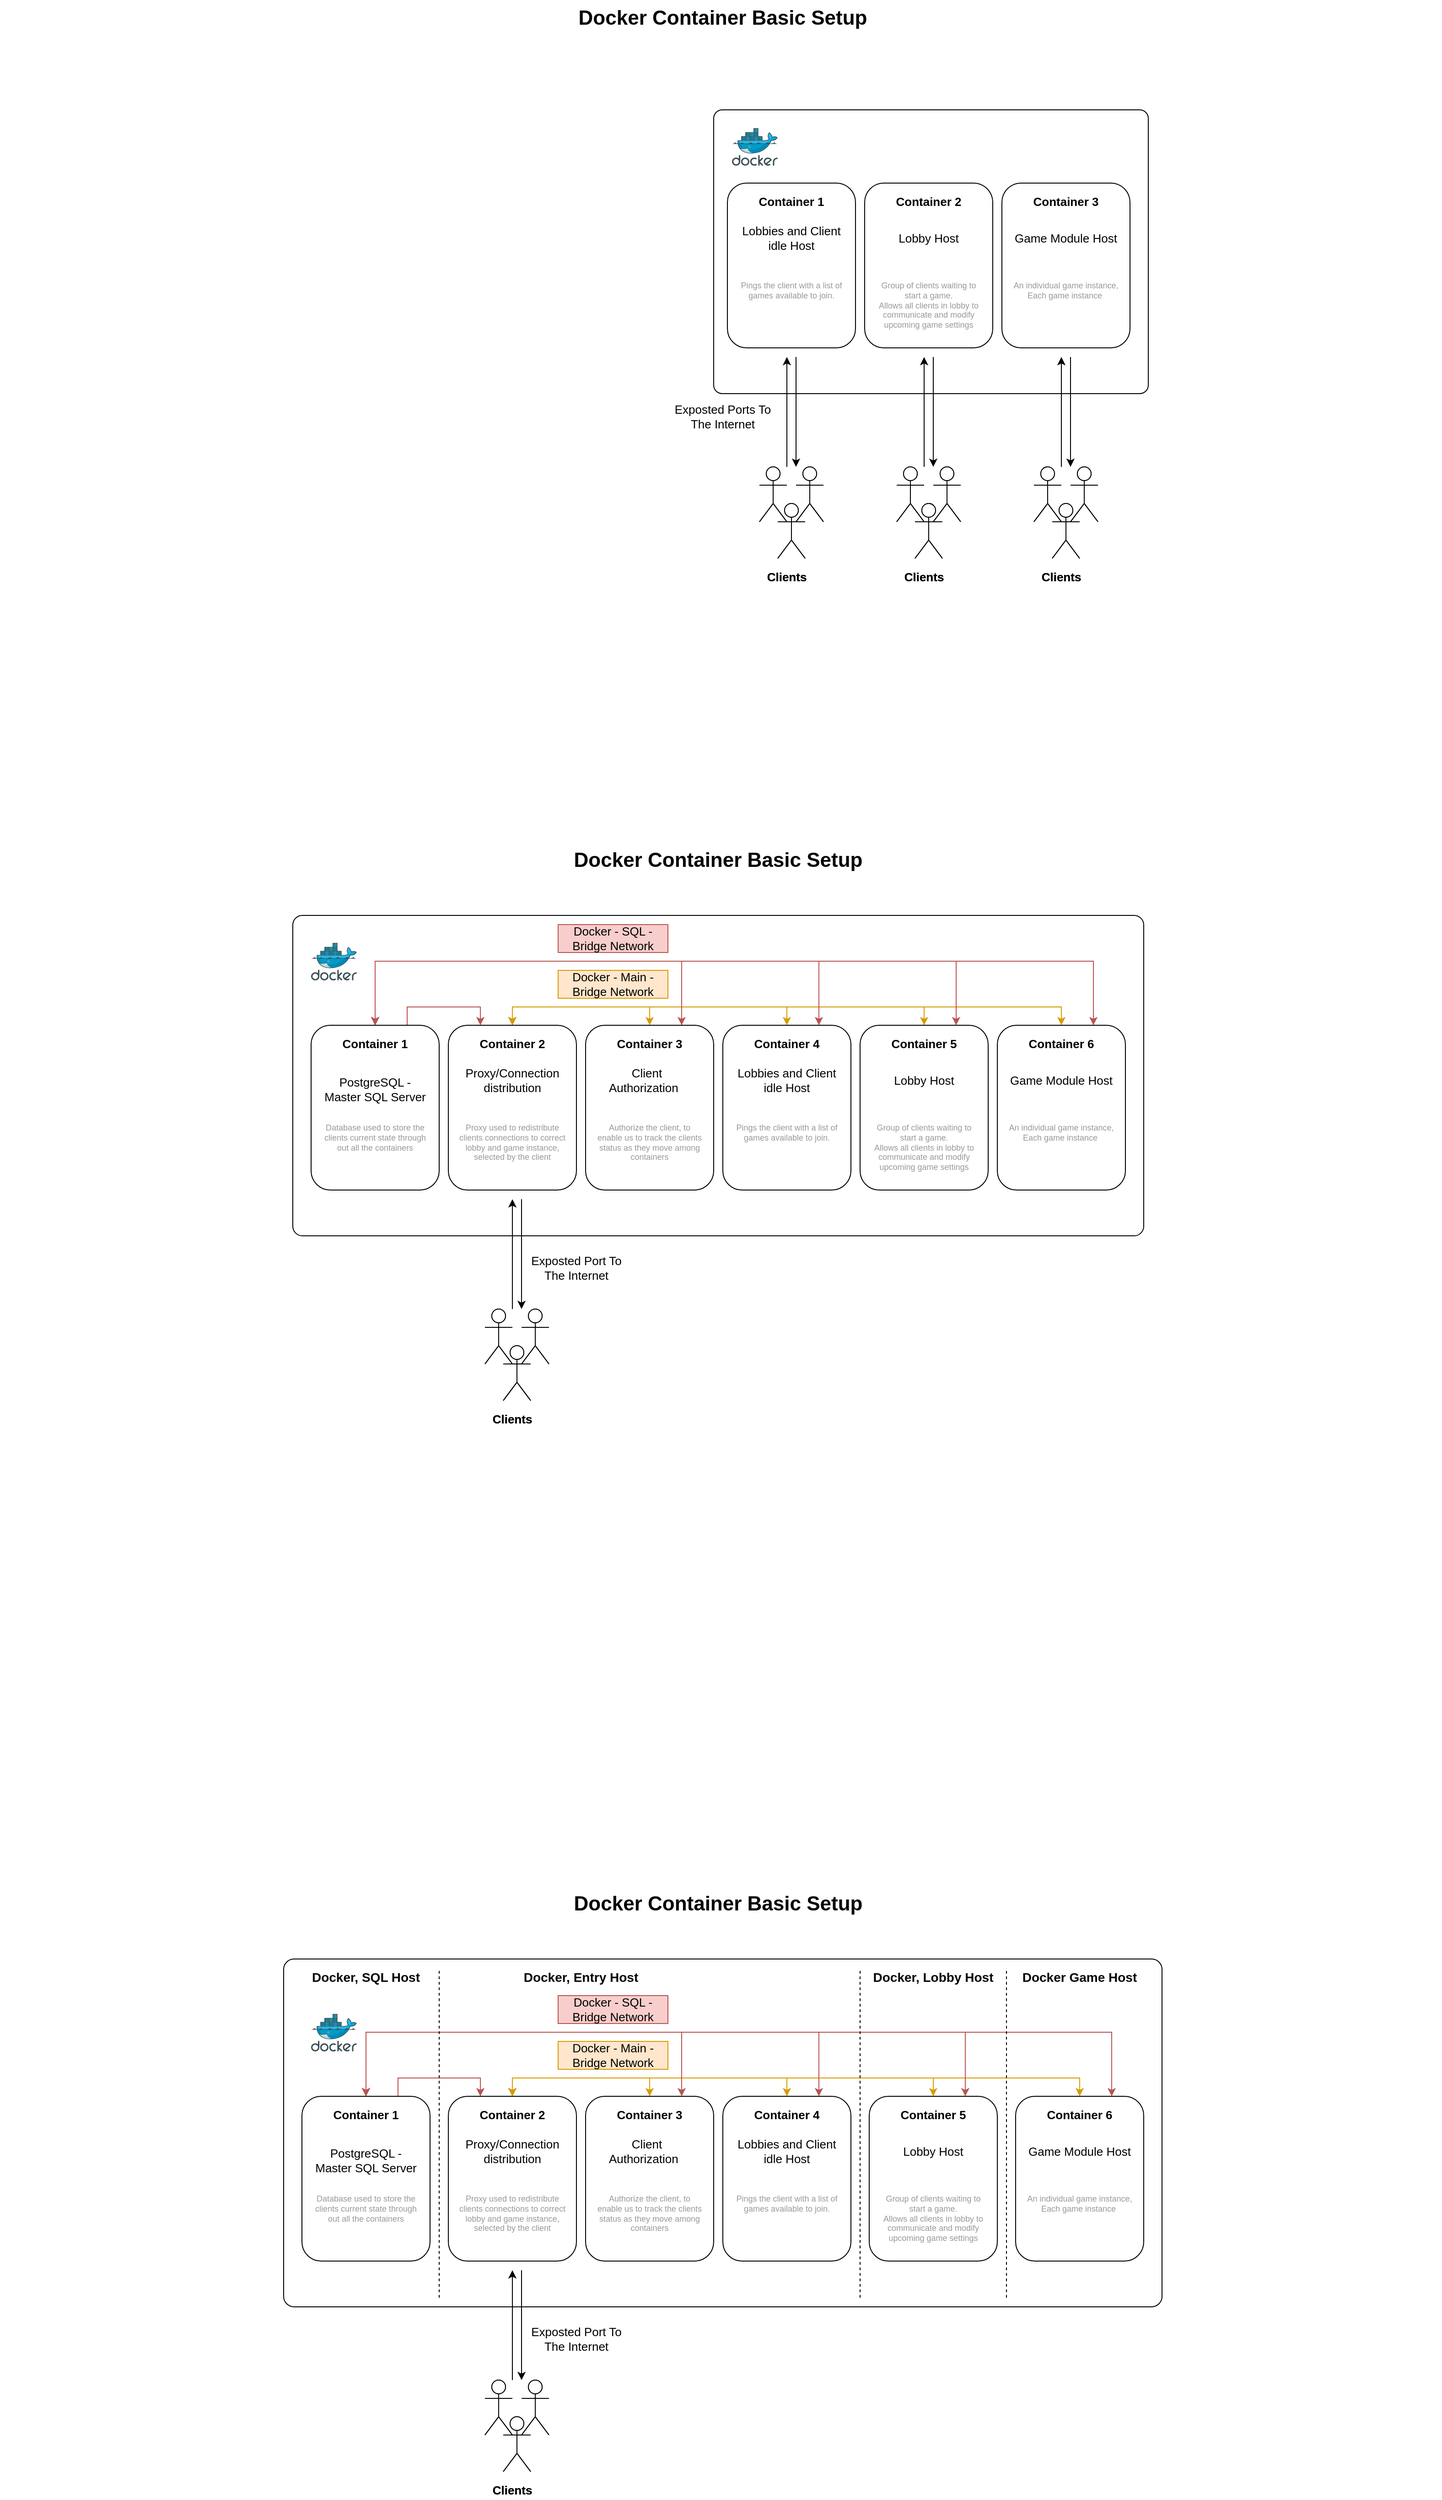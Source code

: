 <mxfile version="12.9.6" type="github">
  <diagram id="G6aAyCiUhe-DF7zZhqXM" name="Page-1">
    <mxGraphModel dx="1422" dy="1882" grid="1" gridSize="10" guides="1" tooltips="1" connect="1" arrows="1" fold="1" page="1" pageScale="1" pageWidth="1654" pageHeight="1169" math="0" shadow="0">
      <root>
        <mxCell id="0" />
        <mxCell id="1" parent="0" />
        <mxCell id="WDJNQAaPPTsATFnZAzZO-1" value="" style="aspect=fixed;html=1;points=[];align=center;image;fontSize=12;image=img/lib/mscae/Docker.svg;" parent="1" vertex="1">
          <mxGeometry x="400" y="269.5" width="50" height="41" as="geometry" />
        </mxCell>
        <mxCell id="WDJNQAaPPTsATFnZAzZO-6" value="" style="group" parent="1" vertex="1" connectable="0">
          <mxGeometry x="380" y="340" width="140" height="180" as="geometry" />
        </mxCell>
        <mxCell id="WDJNQAaPPTsATFnZAzZO-3" value="" style="rounded=1;whiteSpace=wrap;html=1;" parent="WDJNQAaPPTsATFnZAzZO-6" vertex="1">
          <mxGeometry width="140" height="180" as="geometry" />
        </mxCell>
        <mxCell id="WDJNQAaPPTsATFnZAzZO-4" value="Container 1" style="text;html=1;strokeColor=none;fillColor=none;align=center;verticalAlign=middle;whiteSpace=wrap;rounded=0;fontStyle=1;fontSize=13;" parent="WDJNQAaPPTsATFnZAzZO-6" vertex="1">
          <mxGeometry x="30" y="10" width="80" height="20" as="geometry" />
        </mxCell>
        <mxCell id="WDJNQAaPPTsATFnZAzZO-5" value="PostgreSQL -&lt;br&gt;Master SQL Server" style="text;html=1;strokeColor=none;fillColor=none;align=center;verticalAlign=middle;whiteSpace=wrap;rounded=0;fontSize=13;" parent="WDJNQAaPPTsATFnZAzZO-6" vertex="1">
          <mxGeometry x="10" y="60" width="120" height="100" as="geometry" />
        </mxCell>
        <mxCell id="WDJNQAaPPTsATFnZAzZO-7" value="" style="group" parent="1" vertex="1" connectable="0">
          <mxGeometry x="680" y="340" width="140" height="180" as="geometry" />
        </mxCell>
        <mxCell id="WDJNQAaPPTsATFnZAzZO-8" value="" style="rounded=1;whiteSpace=wrap;html=1;" parent="WDJNQAaPPTsATFnZAzZO-7" vertex="1">
          <mxGeometry width="140" height="180" as="geometry" />
        </mxCell>
        <mxCell id="WDJNQAaPPTsATFnZAzZO-9" value="Container 3" style="text;html=1;strokeColor=none;fillColor=none;align=center;verticalAlign=middle;whiteSpace=wrap;rounded=0;fontStyle=1;fontSize=13;" parent="WDJNQAaPPTsATFnZAzZO-7" vertex="1">
          <mxGeometry x="30" y="10" width="80" height="20" as="geometry" />
        </mxCell>
        <mxCell id="WDJNQAaPPTsATFnZAzZO-10" value="Client Authorization&amp;nbsp;&amp;nbsp;" style="text;html=1;strokeColor=none;fillColor=none;align=center;verticalAlign=middle;whiteSpace=wrap;rounded=0;fontSize=13;" parent="WDJNQAaPPTsATFnZAzZO-7" vertex="1">
          <mxGeometry x="10" y="60" width="120" height="100" as="geometry" />
        </mxCell>
        <mxCell id="WDJNQAaPPTsATFnZAzZO-11" value="" style="group" parent="1" vertex="1" connectable="0">
          <mxGeometry x="530" y="340" width="140" height="180" as="geometry" />
        </mxCell>
        <mxCell id="WDJNQAaPPTsATFnZAzZO-12" value="" style="rounded=1;whiteSpace=wrap;html=1;" parent="WDJNQAaPPTsATFnZAzZO-11" vertex="1">
          <mxGeometry width="140" height="180" as="geometry" />
        </mxCell>
        <mxCell id="WDJNQAaPPTsATFnZAzZO-13" value="Container 2" style="text;html=1;strokeColor=none;fillColor=none;align=center;verticalAlign=middle;whiteSpace=wrap;rounded=0;fontStyle=1;fontSize=13;" parent="WDJNQAaPPTsATFnZAzZO-11" vertex="1">
          <mxGeometry x="30" y="10" width="80" height="20" as="geometry" />
        </mxCell>
        <mxCell id="WDJNQAaPPTsATFnZAzZO-14" value="Proxy/Connection distribution Server" style="text;html=1;strokeColor=none;fillColor=none;align=center;verticalAlign=middle;whiteSpace=wrap;rounded=0;fontSize=13;" parent="WDJNQAaPPTsATFnZAzZO-11" vertex="1">
          <mxGeometry x="10" y="60" width="120" height="100" as="geometry" />
        </mxCell>
        <mxCell id="WDJNQAaPPTsATFnZAzZO-15" value="" style="group" parent="1" vertex="1" connectable="0">
          <mxGeometry x="840" y="340" width="140" height="180" as="geometry" />
        </mxCell>
        <mxCell id="WDJNQAaPPTsATFnZAzZO-16" value="" style="rounded=1;whiteSpace=wrap;html=1;" parent="WDJNQAaPPTsATFnZAzZO-15" vertex="1">
          <mxGeometry width="140" height="180" as="geometry" />
        </mxCell>
        <mxCell id="WDJNQAaPPTsATFnZAzZO-17" value="Container 4" style="text;html=1;strokeColor=none;fillColor=none;align=center;verticalAlign=middle;whiteSpace=wrap;rounded=0;fontStyle=1;fontSize=13;" parent="WDJNQAaPPTsATFnZAzZO-15" vertex="1">
          <mxGeometry x="30" y="10" width="80" height="20" as="geometry" />
        </mxCell>
        <mxCell id="WDJNQAaPPTsATFnZAzZO-18" value="Lobbies and Client idle host" style="text;html=1;strokeColor=none;fillColor=none;align=center;verticalAlign=middle;whiteSpace=wrap;rounded=0;fontSize=13;" parent="WDJNQAaPPTsATFnZAzZO-15" vertex="1">
          <mxGeometry x="10" y="60" width="120" height="100" as="geometry" />
        </mxCell>
        <mxCell id="WDJNQAaPPTsATFnZAzZO-19" value="" style="group" parent="1" vertex="1" connectable="0">
          <mxGeometry x="990" y="340" width="140" height="180" as="geometry" />
        </mxCell>
        <mxCell id="WDJNQAaPPTsATFnZAzZO-20" value="" style="rounded=1;whiteSpace=wrap;html=1;" parent="WDJNQAaPPTsATFnZAzZO-19" vertex="1">
          <mxGeometry width="140" height="180" as="geometry" />
        </mxCell>
        <mxCell id="WDJNQAaPPTsATFnZAzZO-21" value="Container 5" style="text;html=1;strokeColor=none;fillColor=none;align=center;verticalAlign=middle;whiteSpace=wrap;rounded=0;fontStyle=1;fontSize=13;" parent="WDJNQAaPPTsATFnZAzZO-19" vertex="1">
          <mxGeometry x="30" y="10" width="80" height="20" as="geometry" />
        </mxCell>
        <mxCell id="WDJNQAaPPTsATFnZAzZO-22" value="Lobby Server" style="text;html=1;strokeColor=none;fillColor=none;align=center;verticalAlign=middle;whiteSpace=wrap;rounded=0;fontSize=13;" parent="WDJNQAaPPTsATFnZAzZO-19" vertex="1">
          <mxGeometry x="10" y="60" width="120" height="100" as="geometry" />
        </mxCell>
        <mxCell id="WDJNQAaPPTsATFnZAzZO-23" value="" style="group" parent="1" vertex="1" connectable="0">
          <mxGeometry x="1140" y="340" width="140" height="180" as="geometry" />
        </mxCell>
        <mxCell id="WDJNQAaPPTsATFnZAzZO-24" value="" style="rounded=1;whiteSpace=wrap;html=1;" parent="WDJNQAaPPTsATFnZAzZO-23" vertex="1">
          <mxGeometry width="140" height="180" as="geometry" />
        </mxCell>
        <mxCell id="WDJNQAaPPTsATFnZAzZO-25" value="Container 5" style="text;html=1;strokeColor=none;fillColor=none;align=center;verticalAlign=middle;whiteSpace=wrap;rounded=0;fontStyle=1;fontSize=13;" parent="WDJNQAaPPTsATFnZAzZO-23" vertex="1">
          <mxGeometry x="30" y="10" width="80" height="20" as="geometry" />
        </mxCell>
        <mxCell id="WDJNQAaPPTsATFnZAzZO-26" value="Game Module Server" style="text;html=1;strokeColor=none;fillColor=none;align=center;verticalAlign=middle;whiteSpace=wrap;rounded=0;fontSize=13;" parent="WDJNQAaPPTsATFnZAzZO-23" vertex="1">
          <mxGeometry x="10" y="60" width="120" height="100" as="geometry" />
        </mxCell>
        <mxCell id="WDJNQAaPPTsATFnZAzZO-27" value="" style="shape=umlActor;verticalLabelPosition=bottom;labelBackgroundColor=#ffffff;verticalAlign=top;html=1;outlineConnect=0;fontSize=13;" parent="1" vertex="1">
          <mxGeometry x="570" y="650" width="30" height="60" as="geometry" />
        </mxCell>
        <mxCell id="WDJNQAaPPTsATFnZAzZO-28" value="" style="shape=umlActor;verticalLabelPosition=bottom;labelBackgroundColor=#ffffff;verticalAlign=top;html=1;outlineConnect=0;fontSize=13;" parent="1" vertex="1">
          <mxGeometry x="610" y="650" width="30" height="60" as="geometry" />
        </mxCell>
        <mxCell id="WDJNQAaPPTsATFnZAzZO-29" value="" style="shape=umlActor;verticalLabelPosition=bottom;labelBackgroundColor=#ffffff;verticalAlign=top;html=1;outlineConnect=0;fontSize=13;" parent="1" vertex="1">
          <mxGeometry x="590" y="690" width="30" height="60" as="geometry" />
        </mxCell>
        <mxCell id="WDJNQAaPPTsATFnZAzZO-30" value="&lt;b&gt;Clients&lt;/b&gt;" style="text;html=1;strokeColor=none;fillColor=none;align=center;verticalAlign=middle;whiteSpace=wrap;rounded=0;fontSize=13;" parent="1" vertex="1">
          <mxGeometry x="560" y="760" width="80" height="20" as="geometry" />
        </mxCell>
        <mxCell id="WDJNQAaPPTsATFnZAzZO-33" value="" style="rounded=1;whiteSpace=wrap;html=1;arcSize=3;" parent="1" vertex="1">
          <mxGeometry x="360" y="220" width="930" height="350" as="geometry" />
        </mxCell>
        <mxCell id="WDJNQAaPPTsATFnZAzZO-70" value="" style="group" parent="1" vertex="1" connectable="0">
          <mxGeometry x="600" y="530" width="10" height="120" as="geometry" />
        </mxCell>
        <mxCell id="WDJNQAaPPTsATFnZAzZO-67" value="" style="endArrow=classic;html=1;fontSize=13;endFill=1;" parent="WDJNQAaPPTsATFnZAzZO-70" edge="1">
          <mxGeometry width="50" height="50" relative="1" as="geometry">
            <mxPoint y="120" as="sourcePoint" />
            <mxPoint as="targetPoint" />
          </mxGeometry>
        </mxCell>
        <mxCell id="WDJNQAaPPTsATFnZAzZO-68" value="" style="endArrow=none;html=1;fontSize=13;startArrow=classic;startFill=1;" parent="WDJNQAaPPTsATFnZAzZO-70" edge="1">
          <mxGeometry width="50" height="50" relative="1" as="geometry">
            <mxPoint x="10" y="120" as="sourcePoint" />
            <mxPoint x="10" as="targetPoint" />
          </mxGeometry>
        </mxCell>
        <mxCell id="WDJNQAaPPTsATFnZAzZO-73" style="edgeStyle=orthogonalEdgeStyle;rounded=0;orthogonalLoop=1;jettySize=auto;html=1;exitX=0.5;exitY=0;exitDx=0;exitDy=0;entryX=0.5;entryY=0;entryDx=0;entryDy=0;startArrow=classic;startFill=1;endArrow=classic;endFill=1;fontSize=13;fillColor=#ffe6cc;strokeColor=#d79b00;" parent="1" source="WDJNQAaPPTsATFnZAzZO-44" target="WDJNQAaPPTsATFnZAzZO-40" edge="1">
          <mxGeometry relative="1" as="geometry" />
        </mxCell>
        <mxCell id="WDJNQAaPPTsATFnZAzZO-75" style="edgeStyle=orthogonalEdgeStyle;rounded=0;orthogonalLoop=1;jettySize=auto;html=1;exitX=0.5;exitY=0;exitDx=0;exitDy=0;entryX=0.5;entryY=0;entryDx=0;entryDy=0;startArrow=classic;startFill=1;endArrow=classic;endFill=1;fontSize=13;fillColor=#ffe6cc;strokeColor=#d79b00;" parent="1" source="WDJNQAaPPTsATFnZAzZO-48" target="WDJNQAaPPTsATFnZAzZO-44" edge="1">
          <mxGeometry relative="1" as="geometry" />
        </mxCell>
        <mxCell id="WDJNQAaPPTsATFnZAzZO-77" style="edgeStyle=orthogonalEdgeStyle;rounded=0;orthogonalLoop=1;jettySize=auto;html=1;exitX=0.5;exitY=0;exitDx=0;exitDy=0;startArrow=classic;startFill=1;endArrow=classic;endFill=1;fontSize=13;entryX=0.5;entryY=0;entryDx=0;entryDy=0;fillColor=#ffe6cc;strokeColor=#d79b00;" parent="1" source="WDJNQAaPPTsATFnZAzZO-52" target="WDJNQAaPPTsATFnZAzZO-44" edge="1">
          <mxGeometry relative="1" as="geometry">
            <mxPoint x="950" y="140" as="targetPoint" />
          </mxGeometry>
        </mxCell>
        <mxCell id="WDJNQAaPPTsATFnZAzZO-78" style="edgeStyle=orthogonalEdgeStyle;rounded=0;orthogonalLoop=1;jettySize=auto;html=1;exitX=0.5;exitY=0;exitDx=0;exitDy=0;startArrow=classic;startFill=1;endArrow=classic;endFill=1;fontSize=13;entryX=0.5;entryY=0;entryDx=0;entryDy=0;fillColor=#ffe6cc;strokeColor=#d79b00;" parent="1" source="WDJNQAaPPTsATFnZAzZO-56" target="WDJNQAaPPTsATFnZAzZO-44" edge="1">
          <mxGeometry relative="1" as="geometry">
            <mxPoint x="870" y="88.621" as="targetPoint" />
          </mxGeometry>
        </mxCell>
        <mxCell id="WDJNQAaPPTsATFnZAzZO-79" value="Docker - Main -&lt;br&gt;Bridge Network" style="text;html=1;strokeColor=#d79b00;fillColor=#ffe6cc;align=center;verticalAlign=middle;whiteSpace=wrap;rounded=0;fontSize=13;" parent="1" vertex="1">
          <mxGeometry x="650" y="280" width="120" height="30.5" as="geometry" />
        </mxCell>
        <mxCell id="WDJNQAaPPTsATFnZAzZO-80" value="Exposted Port To The Internet" style="text;html=1;strokeColor=none;fillColor=none;align=center;verticalAlign=middle;whiteSpace=wrap;rounded=0;fontSize=13;" parent="1" vertex="1">
          <mxGeometry x="610" y="590" width="120" height="30" as="geometry" />
        </mxCell>
        <mxCell id="WDJNQAaPPTsATFnZAzZO-87" style="edgeStyle=orthogonalEdgeStyle;rounded=0;orthogonalLoop=1;jettySize=auto;html=1;exitX=0.75;exitY=0;exitDx=0;exitDy=0;entryX=0.25;entryY=0;entryDx=0;entryDy=0;startArrow=none;startFill=0;endArrow=classic;endFill=1;fontSize=13;fillColor=#f8cecc;strokeColor=#b85450;" parent="1" source="WDJNQAaPPTsATFnZAzZO-36" target="WDJNQAaPPTsATFnZAzZO-44" edge="1">
          <mxGeometry relative="1" as="geometry" />
        </mxCell>
        <mxCell id="WDJNQAaPPTsATFnZAzZO-88" style="edgeStyle=orthogonalEdgeStyle;rounded=0;orthogonalLoop=1;jettySize=auto;html=1;exitX=0.5;exitY=0;exitDx=0;exitDy=0;entryX=0.75;entryY=0;entryDx=0;entryDy=0;startArrow=classic;startFill=1;endArrow=classic;endFill=1;fontSize=13;fillColor=#f8cecc;strokeColor=#b85450;" parent="1" source="WDJNQAaPPTsATFnZAzZO-36" target="WDJNQAaPPTsATFnZAzZO-56" edge="1">
          <mxGeometry relative="1" as="geometry">
            <Array as="points">
              <mxPoint x="450" y="270" />
              <mxPoint x="1235" y="270" />
            </Array>
          </mxGeometry>
        </mxCell>
        <mxCell id="WDJNQAaPPTsATFnZAzZO-90" style="edgeStyle=orthogonalEdgeStyle;rounded=0;orthogonalLoop=1;jettySize=auto;html=1;exitX=0.75;exitY=0;exitDx=0;exitDy=0;startArrow=classic;startFill=1;endArrow=classic;endFill=1;fontSize=13;entryX=0.5;entryY=0;entryDx=0;entryDy=0;fillColor=#f8cecc;strokeColor=#b85450;" parent="1" source="WDJNQAaPPTsATFnZAzZO-52" target="WDJNQAaPPTsATFnZAzZO-36" edge="1">
          <mxGeometry relative="1" as="geometry">
            <mxPoint x="850" y="70" as="targetPoint" />
            <Array as="points">
              <mxPoint x="1085" y="270" />
              <mxPoint x="450" y="270" />
            </Array>
          </mxGeometry>
        </mxCell>
        <mxCell id="WDJNQAaPPTsATFnZAzZO-91" style="edgeStyle=orthogonalEdgeStyle;rounded=0;orthogonalLoop=1;jettySize=auto;html=1;exitX=0.75;exitY=0;exitDx=0;exitDy=0;entryX=0.5;entryY=0;entryDx=0;entryDy=0;startArrow=classic;startFill=1;endArrow=classic;endFill=1;fontSize=13;fillColor=#f8cecc;strokeColor=#b85450;" parent="1" source="WDJNQAaPPTsATFnZAzZO-48" target="WDJNQAaPPTsATFnZAzZO-36" edge="1">
          <mxGeometry relative="1" as="geometry">
            <Array as="points">
              <mxPoint x="935" y="270" />
              <mxPoint x="450" y="270" />
            </Array>
          </mxGeometry>
        </mxCell>
        <mxCell id="WDJNQAaPPTsATFnZAzZO-92" style="edgeStyle=orthogonalEdgeStyle;rounded=0;orthogonalLoop=1;jettySize=auto;html=1;exitX=0.75;exitY=0;exitDx=0;exitDy=0;entryX=0.5;entryY=0;entryDx=0;entryDy=0;startArrow=classic;startFill=1;endArrow=classic;endFill=1;fontSize=13;fillColor=#f8cecc;strokeColor=#b85450;" parent="1" source="WDJNQAaPPTsATFnZAzZO-40" target="WDJNQAaPPTsATFnZAzZO-36" edge="1">
          <mxGeometry relative="1" as="geometry">
            <Array as="points">
              <mxPoint x="785" y="270" />
              <mxPoint x="450" y="270" />
            </Array>
          </mxGeometry>
        </mxCell>
        <mxCell id="WDJNQAaPPTsATFnZAzZO-94" value="Docker - SQL -&lt;br&gt;Bridge Network" style="text;html=1;strokeColor=#b85450;fillColor=#f8cecc;align=center;verticalAlign=middle;whiteSpace=wrap;rounded=0;fontSize=13;" parent="1" vertex="1">
          <mxGeometry x="650" y="230" width="120" height="30.5" as="geometry" />
        </mxCell>
        <mxCell id="urJCP8OpHEJr19VCwwud-18" value="Docker Container Basic Setup" style="text;html=1;strokeColor=none;fillColor=none;align=center;verticalAlign=middle;whiteSpace=wrap;rounded=0;fontSize=22;fontColor=#050505;fontStyle=1" parent="1" vertex="1">
          <mxGeometry x="40" y="140" width="1570" height="40" as="geometry" />
        </mxCell>
        <mxCell id="urJCP8OpHEJr19VCwwud-19" value="" style="aspect=fixed;html=1;points=[];align=center;image;fontSize=12;image=img/lib/mscae/Docker.svg;" parent="1" vertex="1">
          <mxGeometry x="400" y="1439.5" width="50" height="41" as="geometry" />
        </mxCell>
        <mxCell id="urJCP8OpHEJr19VCwwud-20" value="" style="group" parent="1" vertex="1" connectable="0">
          <mxGeometry x="380" y="1510" width="140" height="180" as="geometry" />
        </mxCell>
        <mxCell id="urJCP8OpHEJr19VCwwud-21" value="" style="rounded=1;whiteSpace=wrap;html=1;" parent="urJCP8OpHEJr19VCwwud-20" vertex="1">
          <mxGeometry width="140" height="180" as="geometry" />
        </mxCell>
        <mxCell id="urJCP8OpHEJr19VCwwud-22" value="Container 1" style="text;html=1;strokeColor=none;fillColor=none;align=center;verticalAlign=middle;whiteSpace=wrap;rounded=0;fontStyle=1;fontSize=13;" parent="urJCP8OpHEJr19VCwwud-20" vertex="1">
          <mxGeometry x="30" y="10" width="80" height="20" as="geometry" />
        </mxCell>
        <mxCell id="urJCP8OpHEJr19VCwwud-23" value="PostgreSQL -&lt;br&gt;Master SQL Server" style="text;html=1;strokeColor=none;fillColor=none;align=center;verticalAlign=middle;whiteSpace=wrap;rounded=0;fontSize=13;" parent="urJCP8OpHEJr19VCwwud-20" vertex="1">
          <mxGeometry x="10" y="60" width="120" height="100" as="geometry" />
        </mxCell>
        <mxCell id="urJCP8OpHEJr19VCwwud-24" value="" style="group" parent="1" vertex="1" connectable="0">
          <mxGeometry x="680" y="1510" width="140" height="180" as="geometry" />
        </mxCell>
        <mxCell id="urJCP8OpHEJr19VCwwud-25" value="" style="rounded=1;whiteSpace=wrap;html=1;" parent="urJCP8OpHEJr19VCwwud-24" vertex="1">
          <mxGeometry width="140" height="180" as="geometry" />
        </mxCell>
        <mxCell id="urJCP8OpHEJr19VCwwud-26" value="Container 3" style="text;html=1;strokeColor=none;fillColor=none;align=center;verticalAlign=middle;whiteSpace=wrap;rounded=0;fontStyle=1;fontSize=13;" parent="urJCP8OpHEJr19VCwwud-24" vertex="1">
          <mxGeometry x="30" y="10" width="80" height="20" as="geometry" />
        </mxCell>
        <mxCell id="urJCP8OpHEJr19VCwwud-27" value="Client Authorization&amp;nbsp;&amp;nbsp;" style="text;html=1;strokeColor=none;fillColor=none;align=center;verticalAlign=middle;whiteSpace=wrap;rounded=0;fontSize=13;" parent="urJCP8OpHEJr19VCwwud-24" vertex="1">
          <mxGeometry x="10" y="60" width="120" height="100" as="geometry" />
        </mxCell>
        <mxCell id="urJCP8OpHEJr19VCwwud-28" value="" style="group" parent="1" vertex="1" connectable="0">
          <mxGeometry x="530" y="1510" width="140" height="180" as="geometry" />
        </mxCell>
        <mxCell id="urJCP8OpHEJr19VCwwud-29" value="" style="rounded=1;whiteSpace=wrap;html=1;" parent="urJCP8OpHEJr19VCwwud-28" vertex="1">
          <mxGeometry width="140" height="180" as="geometry" />
        </mxCell>
        <mxCell id="urJCP8OpHEJr19VCwwud-30" value="Container 2" style="text;html=1;strokeColor=none;fillColor=none;align=center;verticalAlign=middle;whiteSpace=wrap;rounded=0;fontStyle=1;fontSize=13;" parent="urJCP8OpHEJr19VCwwud-28" vertex="1">
          <mxGeometry x="30" y="10" width="80" height="20" as="geometry" />
        </mxCell>
        <mxCell id="urJCP8OpHEJr19VCwwud-31" value="Proxy/Connection distribution Server" style="text;html=1;strokeColor=none;fillColor=none;align=center;verticalAlign=middle;whiteSpace=wrap;rounded=0;fontSize=13;" parent="urJCP8OpHEJr19VCwwud-28" vertex="1">
          <mxGeometry x="10" y="60" width="120" height="100" as="geometry" />
        </mxCell>
        <mxCell id="urJCP8OpHEJr19VCwwud-32" value="" style="group" parent="1" vertex="1" connectable="0">
          <mxGeometry x="840" y="1510" width="140" height="180" as="geometry" />
        </mxCell>
        <mxCell id="urJCP8OpHEJr19VCwwud-33" value="" style="rounded=1;whiteSpace=wrap;html=1;" parent="urJCP8OpHEJr19VCwwud-32" vertex="1">
          <mxGeometry width="140" height="180" as="geometry" />
        </mxCell>
        <mxCell id="urJCP8OpHEJr19VCwwud-34" value="Container 4" style="text;html=1;strokeColor=none;fillColor=none;align=center;verticalAlign=middle;whiteSpace=wrap;rounded=0;fontStyle=1;fontSize=13;" parent="urJCP8OpHEJr19VCwwud-32" vertex="1">
          <mxGeometry x="30" y="10" width="80" height="20" as="geometry" />
        </mxCell>
        <mxCell id="urJCP8OpHEJr19VCwwud-35" value="Lobbies and Client idle host" style="text;html=1;strokeColor=none;fillColor=none;align=center;verticalAlign=middle;whiteSpace=wrap;rounded=0;fontSize=13;" parent="urJCP8OpHEJr19VCwwud-32" vertex="1">
          <mxGeometry x="10" y="60" width="120" height="100" as="geometry" />
        </mxCell>
        <mxCell id="urJCP8OpHEJr19VCwwud-36" value="" style="group" parent="1" vertex="1" connectable="0">
          <mxGeometry x="990" y="1510" width="140" height="180" as="geometry" />
        </mxCell>
        <mxCell id="urJCP8OpHEJr19VCwwud-37" value="" style="rounded=1;whiteSpace=wrap;html=1;" parent="urJCP8OpHEJr19VCwwud-36" vertex="1">
          <mxGeometry width="140" height="180" as="geometry" />
        </mxCell>
        <mxCell id="urJCP8OpHEJr19VCwwud-38" value="Container 5" style="text;html=1;strokeColor=none;fillColor=none;align=center;verticalAlign=middle;whiteSpace=wrap;rounded=0;fontStyle=1;fontSize=13;" parent="urJCP8OpHEJr19VCwwud-36" vertex="1">
          <mxGeometry x="30" y="10" width="80" height="20" as="geometry" />
        </mxCell>
        <mxCell id="urJCP8OpHEJr19VCwwud-39" value="Lobby Server" style="text;html=1;strokeColor=none;fillColor=none;align=center;verticalAlign=middle;whiteSpace=wrap;rounded=0;fontSize=13;" parent="urJCP8OpHEJr19VCwwud-36" vertex="1">
          <mxGeometry x="10" y="60" width="120" height="100" as="geometry" />
        </mxCell>
        <mxCell id="urJCP8OpHEJr19VCwwud-40" value="" style="group" parent="1" vertex="1" connectable="0">
          <mxGeometry x="1140" y="1510" width="140" height="180" as="geometry" />
        </mxCell>
        <mxCell id="urJCP8OpHEJr19VCwwud-41" value="" style="rounded=1;whiteSpace=wrap;html=1;" parent="urJCP8OpHEJr19VCwwud-40" vertex="1">
          <mxGeometry width="140" height="180" as="geometry" />
        </mxCell>
        <mxCell id="urJCP8OpHEJr19VCwwud-42" value="Container 5" style="text;html=1;strokeColor=none;fillColor=none;align=center;verticalAlign=middle;whiteSpace=wrap;rounded=0;fontStyle=1;fontSize=13;" parent="urJCP8OpHEJr19VCwwud-40" vertex="1">
          <mxGeometry x="30" y="10" width="80" height="20" as="geometry" />
        </mxCell>
        <mxCell id="urJCP8OpHEJr19VCwwud-43" value="Game Module Server" style="text;html=1;strokeColor=none;fillColor=none;align=center;verticalAlign=middle;whiteSpace=wrap;rounded=0;fontSize=13;" parent="urJCP8OpHEJr19VCwwud-40" vertex="1">
          <mxGeometry x="10" y="60" width="120" height="100" as="geometry" />
        </mxCell>
        <mxCell id="urJCP8OpHEJr19VCwwud-44" value="" style="shape=umlActor;verticalLabelPosition=bottom;labelBackgroundColor=#ffffff;verticalAlign=top;html=1;outlineConnect=0;fontSize=13;" parent="1" vertex="1">
          <mxGeometry x="570" y="1820" width="30" height="60" as="geometry" />
        </mxCell>
        <mxCell id="urJCP8OpHEJr19VCwwud-45" value="" style="shape=umlActor;verticalLabelPosition=bottom;labelBackgroundColor=#ffffff;verticalAlign=top;html=1;outlineConnect=0;fontSize=13;" parent="1" vertex="1">
          <mxGeometry x="610" y="1820" width="30" height="60" as="geometry" />
        </mxCell>
        <mxCell id="urJCP8OpHEJr19VCwwud-46" value="" style="shape=umlActor;verticalLabelPosition=bottom;labelBackgroundColor=#ffffff;verticalAlign=top;html=1;outlineConnect=0;fontSize=13;" parent="1" vertex="1">
          <mxGeometry x="590" y="1860" width="30" height="60" as="geometry" />
        </mxCell>
        <mxCell id="urJCP8OpHEJr19VCwwud-47" value="&lt;b&gt;Clients&lt;/b&gt;" style="text;html=1;strokeColor=none;fillColor=none;align=center;verticalAlign=middle;whiteSpace=wrap;rounded=0;fontSize=13;" parent="1" vertex="1">
          <mxGeometry x="560" y="1930" width="80" height="20" as="geometry" />
        </mxCell>
        <mxCell id="urJCP8OpHEJr19VCwwud-48" value="" style="rounded=1;whiteSpace=wrap;html=1;arcSize=3;" parent="1" vertex="1">
          <mxGeometry x="350" y="1360" width="960" height="380" as="geometry" />
        </mxCell>
        <mxCell id="urJCP8OpHEJr19VCwwud-49" value="" style="group" parent="1" vertex="1" connectable="0">
          <mxGeometry x="600" y="1700" width="10" height="120" as="geometry" />
        </mxCell>
        <mxCell id="urJCP8OpHEJr19VCwwud-50" value="" style="endArrow=classic;html=1;fontSize=13;endFill=1;" parent="urJCP8OpHEJr19VCwwud-49" edge="1">
          <mxGeometry width="50" height="50" relative="1" as="geometry">
            <mxPoint y="120" as="sourcePoint" />
            <mxPoint as="targetPoint" />
          </mxGeometry>
        </mxCell>
        <mxCell id="urJCP8OpHEJr19VCwwud-51" value="" style="endArrow=none;html=1;fontSize=13;startArrow=classic;startFill=1;" parent="urJCP8OpHEJr19VCwwud-49" edge="1">
          <mxGeometry width="50" height="50" relative="1" as="geometry">
            <mxPoint x="10" y="120" as="sourcePoint" />
            <mxPoint x="10" as="targetPoint" />
          </mxGeometry>
        </mxCell>
        <mxCell id="urJCP8OpHEJr19VCwwud-52" style="edgeStyle=orthogonalEdgeStyle;rounded=0;orthogonalLoop=1;jettySize=auto;html=1;exitX=0.5;exitY=0;exitDx=0;exitDy=0;entryX=0.5;entryY=0;entryDx=0;entryDy=0;startArrow=classic;startFill=1;endArrow=classic;endFill=1;fontSize=13;fillColor=#ffe6cc;strokeColor=#d79b00;" parent="1" source="urJCP8OpHEJr19VCwwud-77" target="urJCP8OpHEJr19VCwwud-72" edge="1">
          <mxGeometry relative="1" as="geometry" />
        </mxCell>
        <mxCell id="urJCP8OpHEJr19VCwwud-53" style="edgeStyle=orthogonalEdgeStyle;rounded=0;orthogonalLoop=1;jettySize=auto;html=1;exitX=0.5;exitY=0;exitDx=0;exitDy=0;entryX=0.5;entryY=0;entryDx=0;entryDy=0;startArrow=classic;startFill=1;endArrow=classic;endFill=1;fontSize=13;fillColor=#ffe6cc;strokeColor=#d79b00;" parent="1" source="urJCP8OpHEJr19VCwwud-82" target="urJCP8OpHEJr19VCwwud-77" edge="1">
          <mxGeometry relative="1" as="geometry" />
        </mxCell>
        <mxCell id="urJCP8OpHEJr19VCwwud-54" style="edgeStyle=orthogonalEdgeStyle;rounded=0;orthogonalLoop=1;jettySize=auto;html=1;exitX=0.5;exitY=0;exitDx=0;exitDy=0;startArrow=classic;startFill=1;endArrow=classic;endFill=1;fontSize=13;entryX=0.5;entryY=0;entryDx=0;entryDy=0;fillColor=#ffe6cc;strokeColor=#d79b00;" parent="1" source="urJCP8OpHEJr19VCwwud-87" target="urJCP8OpHEJr19VCwwud-77" edge="1">
          <mxGeometry relative="1" as="geometry">
            <mxPoint x="950" y="1310" as="targetPoint" />
          </mxGeometry>
        </mxCell>
        <mxCell id="urJCP8OpHEJr19VCwwud-55" style="edgeStyle=orthogonalEdgeStyle;rounded=0;orthogonalLoop=1;jettySize=auto;html=1;exitX=0.5;exitY=0;exitDx=0;exitDy=0;startArrow=classic;startFill=1;endArrow=classic;endFill=1;fontSize=13;entryX=0.5;entryY=0;entryDx=0;entryDy=0;fillColor=#ffe6cc;strokeColor=#d79b00;" parent="1" source="urJCP8OpHEJr19VCwwud-92" target="urJCP8OpHEJr19VCwwud-77" edge="1">
          <mxGeometry relative="1" as="geometry">
            <mxPoint x="870" y="1258.621" as="targetPoint" />
          </mxGeometry>
        </mxCell>
        <mxCell id="urJCP8OpHEJr19VCwwud-56" value="Docker - Main -&lt;br&gt;Bridge Network" style="text;html=1;strokeColor=#d79b00;fillColor=#ffe6cc;align=center;verticalAlign=middle;whiteSpace=wrap;rounded=0;fontSize=13;" parent="1" vertex="1">
          <mxGeometry x="650" y="1450" width="120" height="30.5" as="geometry" />
        </mxCell>
        <mxCell id="urJCP8OpHEJr19VCwwud-57" value="Exposted Port To The Internet" style="text;html=1;strokeColor=none;fillColor=none;align=center;verticalAlign=middle;whiteSpace=wrap;rounded=0;fontSize=13;" parent="1" vertex="1">
          <mxGeometry x="610" y="1760" width="120" height="30" as="geometry" />
        </mxCell>
        <mxCell id="urJCP8OpHEJr19VCwwud-58" style="edgeStyle=orthogonalEdgeStyle;rounded=0;orthogonalLoop=1;jettySize=auto;html=1;exitX=0.75;exitY=0;exitDx=0;exitDy=0;entryX=0.25;entryY=0;entryDx=0;entryDy=0;startArrow=none;startFill=0;endArrow=classic;endFill=1;fontSize=13;fillColor=#f8cecc;strokeColor=#b85450;" parent="1" source="urJCP8OpHEJr19VCwwud-67" target="urJCP8OpHEJr19VCwwud-77" edge="1">
          <mxGeometry relative="1" as="geometry" />
        </mxCell>
        <mxCell id="urJCP8OpHEJr19VCwwud-59" style="edgeStyle=orthogonalEdgeStyle;rounded=0;orthogonalLoop=1;jettySize=auto;html=1;exitX=0.5;exitY=0;exitDx=0;exitDy=0;startArrow=classic;startFill=1;endArrow=classic;endFill=1;fontSize=13;fillColor=#f8cecc;strokeColor=#b85450;entryX=0.75;entryY=0;entryDx=0;entryDy=0;" parent="1" source="urJCP8OpHEJr19VCwwud-67" target="urJCP8OpHEJr19VCwwud-92" edge="1">
          <mxGeometry relative="1" as="geometry">
            <Array as="points">
              <mxPoint x="440" y="1440" />
              <mxPoint x="1255" y="1440" />
            </Array>
          </mxGeometry>
        </mxCell>
        <mxCell id="urJCP8OpHEJr19VCwwud-60" style="edgeStyle=orthogonalEdgeStyle;rounded=0;orthogonalLoop=1;jettySize=auto;html=1;exitX=0.75;exitY=0;exitDx=0;exitDy=0;startArrow=classic;startFill=1;endArrow=classic;endFill=1;fontSize=13;entryX=0.5;entryY=0;entryDx=0;entryDy=0;fillColor=#f8cecc;strokeColor=#b85450;" parent="1" source="urJCP8OpHEJr19VCwwud-87" target="urJCP8OpHEJr19VCwwud-67" edge="1">
          <mxGeometry relative="1" as="geometry">
            <mxPoint x="850" y="1240" as="targetPoint" />
            <Array as="points">
              <mxPoint x="1095" y="1440" />
              <mxPoint x="440" y="1440" />
            </Array>
          </mxGeometry>
        </mxCell>
        <mxCell id="urJCP8OpHEJr19VCwwud-61" style="edgeStyle=orthogonalEdgeStyle;rounded=0;orthogonalLoop=1;jettySize=auto;html=1;exitX=0.75;exitY=0;exitDx=0;exitDy=0;entryX=0.5;entryY=0;entryDx=0;entryDy=0;startArrow=classic;startFill=1;endArrow=classic;endFill=1;fontSize=13;fillColor=#f8cecc;strokeColor=#b85450;" parent="1" source="urJCP8OpHEJr19VCwwud-82" target="urJCP8OpHEJr19VCwwud-67" edge="1">
          <mxGeometry relative="1" as="geometry">
            <Array as="points">
              <mxPoint x="935" y="1440" />
              <mxPoint x="440" y="1440" />
            </Array>
          </mxGeometry>
        </mxCell>
        <mxCell id="urJCP8OpHEJr19VCwwud-62" style="edgeStyle=orthogonalEdgeStyle;rounded=0;orthogonalLoop=1;jettySize=auto;html=1;exitX=0.75;exitY=0;exitDx=0;exitDy=0;entryX=0.5;entryY=0;entryDx=0;entryDy=0;startArrow=classic;startFill=1;endArrow=classic;endFill=1;fontSize=13;fillColor=#f8cecc;strokeColor=#b85450;" parent="1" source="urJCP8OpHEJr19VCwwud-72" target="urJCP8OpHEJr19VCwwud-67" edge="1">
          <mxGeometry relative="1" as="geometry">
            <Array as="points">
              <mxPoint x="785" y="1440" />
              <mxPoint x="440" y="1440" />
            </Array>
          </mxGeometry>
        </mxCell>
        <mxCell id="urJCP8OpHEJr19VCwwud-63" value="Docker - SQL -&lt;br&gt;Bridge Network" style="text;html=1;strokeColor=#b85450;fillColor=#f8cecc;align=center;verticalAlign=middle;whiteSpace=wrap;rounded=0;fontSize=13;" parent="1" vertex="1">
          <mxGeometry x="650" y="1400" width="120" height="30.5" as="geometry" />
        </mxCell>
        <mxCell id="urJCP8OpHEJr19VCwwud-64" value="Docker Container Basic Setup" style="text;html=1;strokeColor=none;fillColor=none;align=center;verticalAlign=middle;whiteSpace=wrap;rounded=0;fontSize=22;fontColor=#050505;fontStyle=1" parent="1" vertex="1">
          <mxGeometry x="40" y="1280" width="1570" height="40" as="geometry" />
        </mxCell>
        <mxCell id="urJCP8OpHEJr19VCwwud-65" value="" style="aspect=fixed;html=1;points=[];align=center;image;fontSize=12;image=img/lib/mscae/Docker.svg;" parent="1" vertex="1">
          <mxGeometry x="380" y="1420" width="50" height="41" as="geometry" />
        </mxCell>
        <mxCell id="urJCP8OpHEJr19VCwwud-66" value="" style="group" parent="1" vertex="1" connectable="0">
          <mxGeometry x="370" y="1510" width="180" height="180" as="geometry" />
        </mxCell>
        <mxCell id="urJCP8OpHEJr19VCwwud-67" value="" style="rounded=1;whiteSpace=wrap;html=1;" parent="urJCP8OpHEJr19VCwwud-66" vertex="1">
          <mxGeometry width="140" height="180" as="geometry" />
        </mxCell>
        <mxCell id="urJCP8OpHEJr19VCwwud-68" value="Container 1" style="text;html=1;strokeColor=none;fillColor=none;align=center;verticalAlign=middle;whiteSpace=wrap;rounded=0;fontStyle=1;fontSize=13;" parent="urJCP8OpHEJr19VCwwud-66" vertex="1">
          <mxGeometry x="30" y="10" width="80" height="20" as="geometry" />
        </mxCell>
        <mxCell id="urJCP8OpHEJr19VCwwud-69" value="PostgreSQL -&lt;br&gt;Master SQL Server" style="text;html=1;strokeColor=none;fillColor=none;align=center;verticalAlign=middle;whiteSpace=wrap;rounded=0;fontSize=13;" parent="urJCP8OpHEJr19VCwwud-66" vertex="1">
          <mxGeometry x="10" y="50" width="120" height="40" as="geometry" />
        </mxCell>
        <mxCell id="urJCP8OpHEJr19VCwwud-70" value="Database used to store the clients current state through out all the&amp;nbsp;containers" style="text;html=1;fontSize=9;align=center;fontColor=#999999;whiteSpace=wrap;" parent="urJCP8OpHEJr19VCwwud-66" vertex="1">
          <mxGeometry x="10" y="100" width="120" height="50" as="geometry" />
        </mxCell>
        <mxCell id="urJCP8OpHEJr19VCwwud-71" value="" style="group" parent="1" vertex="1" connectable="0">
          <mxGeometry x="680" y="1510" width="140" height="180" as="geometry" />
        </mxCell>
        <mxCell id="urJCP8OpHEJr19VCwwud-72" value="" style="rounded=1;whiteSpace=wrap;html=1;" parent="urJCP8OpHEJr19VCwwud-71" vertex="1">
          <mxGeometry width="140" height="180" as="geometry" />
        </mxCell>
        <mxCell id="urJCP8OpHEJr19VCwwud-73" value="Container 3" style="text;html=1;strokeColor=none;fillColor=none;align=center;verticalAlign=middle;whiteSpace=wrap;rounded=0;fontStyle=1;fontSize=13;" parent="urJCP8OpHEJr19VCwwud-71" vertex="1">
          <mxGeometry x="30" y="10" width="80" height="20" as="geometry" />
        </mxCell>
        <mxCell id="urJCP8OpHEJr19VCwwud-74" value="Client Authorization&amp;nbsp;&amp;nbsp;" style="text;html=1;strokeColor=none;fillColor=none;align=center;verticalAlign=middle;whiteSpace=wrap;rounded=0;fontSize=13;" parent="urJCP8OpHEJr19VCwwud-71" vertex="1">
          <mxGeometry x="7" y="40" width="120" height="40" as="geometry" />
        </mxCell>
        <mxCell id="urJCP8OpHEJr19VCwwud-75" value="Authorize the client, to enable us to track the clients status as they move among containers" style="text;html=1;fontSize=9;align=center;fontColor=#999999;whiteSpace=wrap;" parent="urJCP8OpHEJr19VCwwud-71" vertex="1">
          <mxGeometry x="10" y="100" width="120" height="50" as="geometry" />
        </mxCell>
        <mxCell id="urJCP8OpHEJr19VCwwud-76" value="" style="group" parent="1" vertex="1" connectable="0">
          <mxGeometry x="530" y="1510" width="140" height="180" as="geometry" />
        </mxCell>
        <mxCell id="urJCP8OpHEJr19VCwwud-77" value="" style="rounded=1;whiteSpace=wrap;html=1;" parent="urJCP8OpHEJr19VCwwud-76" vertex="1">
          <mxGeometry width="140" height="180" as="geometry" />
        </mxCell>
        <mxCell id="urJCP8OpHEJr19VCwwud-78" value="Container 2" style="text;html=1;strokeColor=none;fillColor=none;align=center;verticalAlign=middle;whiteSpace=wrap;rounded=0;fontStyle=1;fontSize=13;" parent="urJCP8OpHEJr19VCwwud-76" vertex="1">
          <mxGeometry x="30" y="10" width="80" height="20" as="geometry" />
        </mxCell>
        <mxCell id="urJCP8OpHEJr19VCwwud-79" value="Proxy/Connection distribution" style="text;html=1;strokeColor=none;fillColor=none;align=center;verticalAlign=middle;whiteSpace=wrap;rounded=0;fontSize=13;" parent="urJCP8OpHEJr19VCwwud-76" vertex="1">
          <mxGeometry x="10" y="40" width="120" height="40" as="geometry" />
        </mxCell>
        <mxCell id="urJCP8OpHEJr19VCwwud-80" value="Proxy used to redistribute clients connections to correct lobby and game instance, selected by the client" style="text;html=1;fontSize=9;align=center;fontColor=#999999;whiteSpace=wrap;" parent="urJCP8OpHEJr19VCwwud-76" vertex="1">
          <mxGeometry x="10" y="100" width="120" height="50" as="geometry" />
        </mxCell>
        <mxCell id="urJCP8OpHEJr19VCwwud-81" value="" style="group" parent="1" vertex="1" connectable="0">
          <mxGeometry x="830" y="1510" width="140" height="180" as="geometry" />
        </mxCell>
        <mxCell id="urJCP8OpHEJr19VCwwud-82" value="" style="rounded=1;whiteSpace=wrap;html=1;" parent="urJCP8OpHEJr19VCwwud-81" vertex="1">
          <mxGeometry width="140" height="180" as="geometry" />
        </mxCell>
        <mxCell id="urJCP8OpHEJr19VCwwud-83" value="Container 4" style="text;html=1;strokeColor=none;fillColor=none;align=center;verticalAlign=middle;whiteSpace=wrap;rounded=0;fontStyle=1;fontSize=13;" parent="urJCP8OpHEJr19VCwwud-81" vertex="1">
          <mxGeometry x="30" y="10" width="80" height="20" as="geometry" />
        </mxCell>
        <mxCell id="urJCP8OpHEJr19VCwwud-84" value="Lobbies and Client idle Host" style="text;html=1;strokeColor=none;fillColor=none;align=center;verticalAlign=middle;whiteSpace=wrap;rounded=0;fontSize=13;" parent="urJCP8OpHEJr19VCwwud-81" vertex="1">
          <mxGeometry x="10" y="40" width="120" height="40" as="geometry" />
        </mxCell>
        <mxCell id="urJCP8OpHEJr19VCwwud-85" value="Pings the client with a list of games available to join.&lt;br&gt;" style="text;html=1;fontSize=9;align=center;fontColor=#999999;whiteSpace=wrap;" parent="urJCP8OpHEJr19VCwwud-81" vertex="1">
          <mxGeometry x="10" y="100" width="120" height="50" as="geometry" />
        </mxCell>
        <mxCell id="urJCP8OpHEJr19VCwwud-86" value="" style="group" parent="1" vertex="1" connectable="0">
          <mxGeometry x="1000" y="1510" width="140" height="180" as="geometry" />
        </mxCell>
        <mxCell id="urJCP8OpHEJr19VCwwud-87" value="" style="rounded=1;whiteSpace=wrap;html=1;" parent="urJCP8OpHEJr19VCwwud-86" vertex="1">
          <mxGeometry x="-10" width="140" height="180" as="geometry" />
        </mxCell>
        <mxCell id="urJCP8OpHEJr19VCwwud-88" value="Container 5" style="text;html=1;strokeColor=none;fillColor=none;align=center;verticalAlign=middle;whiteSpace=wrap;rounded=0;fontStyle=1;fontSize=13;" parent="urJCP8OpHEJr19VCwwud-86" vertex="1">
          <mxGeometry x="20" y="10" width="80" height="20" as="geometry" />
        </mxCell>
        <mxCell id="urJCP8OpHEJr19VCwwud-89" value="Lobby Host" style="text;html=1;strokeColor=none;fillColor=none;align=center;verticalAlign=middle;whiteSpace=wrap;rounded=0;fontSize=13;" parent="urJCP8OpHEJr19VCwwud-86" vertex="1">
          <mxGeometry y="40" width="120" height="40" as="geometry" />
        </mxCell>
        <mxCell id="urJCP8OpHEJr19VCwwud-90" value="Group of clients waiting to start a game.&lt;br&gt;Allows all clients in lobby to communicate and modify upcoming game settings" style="text;html=1;fontSize=9;align=center;fontColor=#999999;whiteSpace=wrap;" parent="urJCP8OpHEJr19VCwwud-86" vertex="1">
          <mxGeometry y="100" width="120" height="60" as="geometry" />
        </mxCell>
        <mxCell id="urJCP8OpHEJr19VCwwud-91" value="" style="group" parent="1" vertex="1" connectable="0">
          <mxGeometry x="1150" y="1510" width="140" height="180" as="geometry" />
        </mxCell>
        <mxCell id="urJCP8OpHEJr19VCwwud-92" value="" style="rounded=1;whiteSpace=wrap;html=1;" parent="urJCP8OpHEJr19VCwwud-91" vertex="1">
          <mxGeometry width="140" height="180" as="geometry" />
        </mxCell>
        <mxCell id="urJCP8OpHEJr19VCwwud-93" value="Container 6" style="text;html=1;strokeColor=none;fillColor=none;align=center;verticalAlign=middle;whiteSpace=wrap;rounded=0;fontStyle=1;fontSize=13;" parent="urJCP8OpHEJr19VCwwud-91" vertex="1">
          <mxGeometry x="30" y="10" width="80" height="20" as="geometry" />
        </mxCell>
        <mxCell id="urJCP8OpHEJr19VCwwud-94" value="Game Module Host" style="text;html=1;strokeColor=none;fillColor=none;align=center;verticalAlign=middle;whiteSpace=wrap;rounded=0;fontSize=13;" parent="urJCP8OpHEJr19VCwwud-91" vertex="1">
          <mxGeometry x="10" y="40" width="120" height="40" as="geometry" />
        </mxCell>
        <mxCell id="urJCP8OpHEJr19VCwwud-95" value="An individual game instance,&lt;br&gt;Each game instance&amp;nbsp;" style="text;html=1;fontSize=9;align=center;fontColor=#999999;whiteSpace=wrap;" parent="urJCP8OpHEJr19VCwwud-91" vertex="1">
          <mxGeometry x="10" y="100" width="120" height="60" as="geometry" />
        </mxCell>
        <mxCell id="urJCP8OpHEJr19VCwwud-96" value="" style="shape=umlActor;verticalLabelPosition=bottom;labelBackgroundColor=#ffffff;verticalAlign=top;html=1;outlineConnect=0;fontSize=13;" parent="1" vertex="1">
          <mxGeometry x="570" y="1820" width="30" height="60" as="geometry" />
        </mxCell>
        <mxCell id="urJCP8OpHEJr19VCwwud-97" value="" style="shape=umlActor;verticalLabelPosition=bottom;labelBackgroundColor=#ffffff;verticalAlign=top;html=1;outlineConnect=0;fontSize=13;" parent="1" vertex="1">
          <mxGeometry x="610" y="1820" width="30" height="60" as="geometry" />
        </mxCell>
        <mxCell id="urJCP8OpHEJr19VCwwud-98" value="" style="shape=umlActor;verticalLabelPosition=bottom;labelBackgroundColor=#ffffff;verticalAlign=top;html=1;outlineConnect=0;fontSize=13;" parent="1" vertex="1">
          <mxGeometry x="590" y="1860" width="30" height="60" as="geometry" />
        </mxCell>
        <mxCell id="urJCP8OpHEJr19VCwwud-99" value="&lt;b&gt;Clients&lt;/b&gt;" style="text;html=1;strokeColor=none;fillColor=none;align=center;verticalAlign=middle;whiteSpace=wrap;rounded=0;fontSize=13;" parent="1" vertex="1">
          <mxGeometry x="560" y="1930" width="80" height="20" as="geometry" />
        </mxCell>
        <mxCell id="urJCP8OpHEJr19VCwwud-101" value="" style="endArrow=none;dashed=1;html=1;fontSize=22;fontColor=#050505;" parent="1" edge="1">
          <mxGeometry width="50" height="50" relative="1" as="geometry">
            <mxPoint x="1140" y="1730" as="sourcePoint" />
            <mxPoint x="1140" y="1370" as="targetPoint" />
          </mxGeometry>
        </mxCell>
        <mxCell id="urJCP8OpHEJr19VCwwud-102" value="" style="endArrow=none;dashed=1;html=1;fontSize=22;fontColor=#050505;" parent="1" edge="1">
          <mxGeometry width="50" height="50" relative="1" as="geometry">
            <mxPoint x="980" y="1730" as="sourcePoint" />
            <mxPoint x="980" y="1370" as="targetPoint" />
          </mxGeometry>
        </mxCell>
        <mxCell id="urJCP8OpHEJr19VCwwud-105" value="Docker, Entry Host" style="text;html=1;strokeColor=none;fillColor=none;align=center;verticalAlign=middle;whiteSpace=wrap;rounded=0;fontSize=14;fontColor=#050505;fontStyle=1" parent="1" vertex="1">
          <mxGeometry x="530" y="1370" width="290" height="20" as="geometry" />
        </mxCell>
        <mxCell id="urJCP8OpHEJr19VCwwud-106" value="Docker, Lobby Host" style="text;html=1;strokeColor=none;fillColor=none;align=center;verticalAlign=middle;whiteSpace=wrap;rounded=0;fontSize=14;fontColor=#050505;fontStyle=1" parent="1" vertex="1">
          <mxGeometry x="990" y="1370" width="140" height="20" as="geometry" />
        </mxCell>
        <mxCell id="urJCP8OpHEJr19VCwwud-107" value="Docker Game Host" style="text;html=1;strokeColor=none;fillColor=none;align=center;verticalAlign=middle;whiteSpace=wrap;rounded=0;fontSize=14;fontColor=#050505;fontStyle=1" parent="1" vertex="1">
          <mxGeometry x="1150" y="1370" width="140" height="20" as="geometry" />
        </mxCell>
        <mxCell id="urJCP8OpHEJr19VCwwud-108" value="" style="endArrow=none;dashed=1;html=1;fontSize=22;fontColor=#050505;" parent="1" edge="1">
          <mxGeometry width="50" height="50" relative="1" as="geometry">
            <mxPoint x="520" y="1730" as="sourcePoint" />
            <mxPoint x="520" y="1370" as="targetPoint" />
          </mxGeometry>
        </mxCell>
        <mxCell id="urJCP8OpHEJr19VCwwud-109" value="Docker, SQL Host" style="text;html=1;strokeColor=none;fillColor=none;align=center;verticalAlign=middle;whiteSpace=wrap;rounded=0;fontSize=14;fontColor=#050505;fontStyle=1" parent="1" vertex="1">
          <mxGeometry x="370" y="1370" width="140" height="20" as="geometry" />
        </mxCell>
        <mxCell id="rge4HCvVSh4sXaZxzIxi-14" value="" style="group" vertex="1" connectable="0" parent="1">
          <mxGeometry x="845" y="-580" width="140" height="180" as="geometry" />
        </mxCell>
        <mxCell id="rge4HCvVSh4sXaZxzIxi-15" value="" style="rounded=1;whiteSpace=wrap;html=1;" vertex="1" parent="rge4HCvVSh4sXaZxzIxi-14">
          <mxGeometry width="140" height="180" as="geometry" />
        </mxCell>
        <mxCell id="rge4HCvVSh4sXaZxzIxi-16" value="Container 4" style="text;html=1;strokeColor=none;fillColor=none;align=center;verticalAlign=middle;whiteSpace=wrap;rounded=0;fontStyle=1;fontSize=13;" vertex="1" parent="rge4HCvVSh4sXaZxzIxi-14">
          <mxGeometry x="30" y="10" width="80" height="20" as="geometry" />
        </mxCell>
        <mxCell id="rge4HCvVSh4sXaZxzIxi-17" value="Lobbies and Client idle host" style="text;html=1;strokeColor=none;fillColor=none;align=center;verticalAlign=middle;whiteSpace=wrap;rounded=0;fontSize=13;" vertex="1" parent="rge4HCvVSh4sXaZxzIxi-14">
          <mxGeometry x="10" y="60" width="120" height="100" as="geometry" />
        </mxCell>
        <mxCell id="rge4HCvVSh4sXaZxzIxi-18" value="" style="group" vertex="1" connectable="0" parent="1">
          <mxGeometry x="995" y="-580" width="140" height="180" as="geometry" />
        </mxCell>
        <mxCell id="rge4HCvVSh4sXaZxzIxi-19" value="" style="rounded=1;whiteSpace=wrap;html=1;" vertex="1" parent="rge4HCvVSh4sXaZxzIxi-18">
          <mxGeometry width="140" height="180" as="geometry" />
        </mxCell>
        <mxCell id="rge4HCvVSh4sXaZxzIxi-20" value="Container 5" style="text;html=1;strokeColor=none;fillColor=none;align=center;verticalAlign=middle;whiteSpace=wrap;rounded=0;fontStyle=1;fontSize=13;" vertex="1" parent="rge4HCvVSh4sXaZxzIxi-18">
          <mxGeometry x="30" y="10" width="80" height="20" as="geometry" />
        </mxCell>
        <mxCell id="rge4HCvVSh4sXaZxzIxi-21" value="Lobby Server" style="text;html=1;strokeColor=none;fillColor=none;align=center;verticalAlign=middle;whiteSpace=wrap;rounded=0;fontSize=13;" vertex="1" parent="rge4HCvVSh4sXaZxzIxi-18">
          <mxGeometry x="10" y="60" width="120" height="100" as="geometry" />
        </mxCell>
        <mxCell id="rge4HCvVSh4sXaZxzIxi-22" value="" style="group" vertex="1" connectable="0" parent="1">
          <mxGeometry x="1145" y="-580" width="140" height="180" as="geometry" />
        </mxCell>
        <mxCell id="rge4HCvVSh4sXaZxzIxi-23" value="" style="rounded=1;whiteSpace=wrap;html=1;" vertex="1" parent="rge4HCvVSh4sXaZxzIxi-22">
          <mxGeometry width="140" height="180" as="geometry" />
        </mxCell>
        <mxCell id="rge4HCvVSh4sXaZxzIxi-24" value="Container 5" style="text;html=1;strokeColor=none;fillColor=none;align=center;verticalAlign=middle;whiteSpace=wrap;rounded=0;fontStyle=1;fontSize=13;" vertex="1" parent="rge4HCvVSh4sXaZxzIxi-22">
          <mxGeometry x="30" y="10" width="80" height="20" as="geometry" />
        </mxCell>
        <mxCell id="rge4HCvVSh4sXaZxzIxi-25" value="Game Module Server" style="text;html=1;strokeColor=none;fillColor=none;align=center;verticalAlign=middle;whiteSpace=wrap;rounded=0;fontSize=13;" vertex="1" parent="rge4HCvVSh4sXaZxzIxi-22">
          <mxGeometry x="10" y="60" width="120" height="100" as="geometry" />
        </mxCell>
        <mxCell id="rge4HCvVSh4sXaZxzIxi-26" value="" style="shape=umlActor;verticalLabelPosition=bottom;labelBackgroundColor=#ffffff;verticalAlign=top;html=1;outlineConnect=0;fontSize=13;" vertex="1" parent="1">
          <mxGeometry x="870" y="-270" width="30" height="60" as="geometry" />
        </mxCell>
        <mxCell id="rge4HCvVSh4sXaZxzIxi-27" value="" style="shape=umlActor;verticalLabelPosition=bottom;labelBackgroundColor=#ffffff;verticalAlign=top;html=1;outlineConnect=0;fontSize=13;" vertex="1" parent="1">
          <mxGeometry x="910" y="-270" width="30" height="60" as="geometry" />
        </mxCell>
        <mxCell id="rge4HCvVSh4sXaZxzIxi-28" value="" style="shape=umlActor;verticalLabelPosition=bottom;labelBackgroundColor=#ffffff;verticalAlign=top;html=1;outlineConnect=0;fontSize=13;" vertex="1" parent="1">
          <mxGeometry x="890" y="-230" width="30" height="60" as="geometry" />
        </mxCell>
        <mxCell id="rge4HCvVSh4sXaZxzIxi-29" value="&lt;b&gt;Clients&lt;/b&gt;" style="text;html=1;strokeColor=none;fillColor=none;align=center;verticalAlign=middle;whiteSpace=wrap;rounded=0;fontSize=13;" vertex="1" parent="1">
          <mxGeometry x="860" y="-160" width="80" height="20" as="geometry" />
        </mxCell>
        <mxCell id="rge4HCvVSh4sXaZxzIxi-30" value="" style="rounded=1;whiteSpace=wrap;html=1;arcSize=3;" vertex="1" parent="1">
          <mxGeometry x="820" y="-660" width="475" height="310" as="geometry" />
        </mxCell>
        <mxCell id="rge4HCvVSh4sXaZxzIxi-31" value="" style="group" vertex="1" connectable="0" parent="1">
          <mxGeometry x="900" y="-390" width="10" height="120" as="geometry" />
        </mxCell>
        <mxCell id="rge4HCvVSh4sXaZxzIxi-32" value="" style="endArrow=classic;html=1;fontSize=13;endFill=1;" edge="1" parent="rge4HCvVSh4sXaZxzIxi-31">
          <mxGeometry width="50" height="50" relative="1" as="geometry">
            <mxPoint y="120" as="sourcePoint" />
            <mxPoint as="targetPoint" />
          </mxGeometry>
        </mxCell>
        <mxCell id="rge4HCvVSh4sXaZxzIxi-33" value="" style="endArrow=none;html=1;fontSize=13;startArrow=classic;startFill=1;" edge="1" parent="rge4HCvVSh4sXaZxzIxi-31">
          <mxGeometry width="50" height="50" relative="1" as="geometry">
            <mxPoint x="10" y="120" as="sourcePoint" />
            <mxPoint x="10" as="targetPoint" />
          </mxGeometry>
        </mxCell>
        <mxCell id="rge4HCvVSh4sXaZxzIxi-39" value="Exposted Ports To The Internet" style="text;html=1;strokeColor=none;fillColor=none;align=center;verticalAlign=middle;whiteSpace=wrap;rounded=0;fontSize=13;" vertex="1" parent="1">
          <mxGeometry x="770" y="-340" width="120" height="30" as="geometry" />
        </mxCell>
        <mxCell id="rge4HCvVSh4sXaZxzIxi-46" value="Docker Container Basic Setup" style="text;html=1;strokeColor=none;fillColor=none;align=center;verticalAlign=middle;whiteSpace=wrap;rounded=0;fontSize=22;fontColor=#050505;fontStyle=1" vertex="1" parent="1">
          <mxGeometry x="45" y="-780" width="1570" height="40" as="geometry" />
        </mxCell>
        <mxCell id="rge4HCvVSh4sXaZxzIxi-107" value="" style="shape=umlActor;verticalLabelPosition=bottom;labelBackgroundColor=#ffffff;verticalAlign=top;html=1;outlineConnect=0;fontSize=13;" vertex="1" parent="1">
          <mxGeometry x="1020" y="-270" width="30" height="60" as="geometry" />
        </mxCell>
        <mxCell id="rge4HCvVSh4sXaZxzIxi-108" value="" style="shape=umlActor;verticalLabelPosition=bottom;labelBackgroundColor=#ffffff;verticalAlign=top;html=1;outlineConnect=0;fontSize=13;" vertex="1" parent="1">
          <mxGeometry x="1060" y="-270" width="30" height="60" as="geometry" />
        </mxCell>
        <mxCell id="rge4HCvVSh4sXaZxzIxi-109" value="" style="shape=umlActor;verticalLabelPosition=bottom;labelBackgroundColor=#ffffff;verticalAlign=top;html=1;outlineConnect=0;fontSize=13;" vertex="1" parent="1">
          <mxGeometry x="1040" y="-230" width="30" height="60" as="geometry" />
        </mxCell>
        <mxCell id="rge4HCvVSh4sXaZxzIxi-110" value="&lt;b&gt;Clients&lt;/b&gt;" style="text;html=1;strokeColor=none;fillColor=none;align=center;verticalAlign=middle;whiteSpace=wrap;rounded=0;fontSize=13;" vertex="1" parent="1">
          <mxGeometry x="1010" y="-160" width="80" height="20" as="geometry" />
        </mxCell>
        <mxCell id="rge4HCvVSh4sXaZxzIxi-111" value="" style="group" vertex="1" connectable="0" parent="1">
          <mxGeometry x="1050" y="-390" width="10" height="120" as="geometry" />
        </mxCell>
        <mxCell id="rge4HCvVSh4sXaZxzIxi-112" value="" style="endArrow=classic;html=1;fontSize=13;endFill=1;" edge="1" parent="rge4HCvVSh4sXaZxzIxi-111">
          <mxGeometry width="50" height="50" relative="1" as="geometry">
            <mxPoint y="120" as="sourcePoint" />
            <mxPoint as="targetPoint" />
          </mxGeometry>
        </mxCell>
        <mxCell id="rge4HCvVSh4sXaZxzIxi-113" value="" style="endArrow=none;html=1;fontSize=13;startArrow=classic;startFill=1;" edge="1" parent="rge4HCvVSh4sXaZxzIxi-111">
          <mxGeometry width="50" height="50" relative="1" as="geometry">
            <mxPoint x="10" y="120" as="sourcePoint" />
            <mxPoint x="10" as="targetPoint" />
          </mxGeometry>
        </mxCell>
        <mxCell id="rge4HCvVSh4sXaZxzIxi-115" value="" style="shape=umlActor;verticalLabelPosition=bottom;labelBackgroundColor=#ffffff;verticalAlign=top;html=1;outlineConnect=0;fontSize=13;" vertex="1" parent="1">
          <mxGeometry x="1020" y="-270" width="30" height="60" as="geometry" />
        </mxCell>
        <mxCell id="rge4HCvVSh4sXaZxzIxi-116" value="" style="shape=umlActor;verticalLabelPosition=bottom;labelBackgroundColor=#ffffff;verticalAlign=top;html=1;outlineConnect=0;fontSize=13;" vertex="1" parent="1">
          <mxGeometry x="1060" y="-270" width="30" height="60" as="geometry" />
        </mxCell>
        <mxCell id="rge4HCvVSh4sXaZxzIxi-117" value="" style="shape=umlActor;verticalLabelPosition=bottom;labelBackgroundColor=#ffffff;verticalAlign=top;html=1;outlineConnect=0;fontSize=13;" vertex="1" parent="1">
          <mxGeometry x="1040" y="-230" width="30" height="60" as="geometry" />
        </mxCell>
        <mxCell id="rge4HCvVSh4sXaZxzIxi-118" value="&lt;b&gt;Clients&lt;/b&gt;" style="text;html=1;strokeColor=none;fillColor=none;align=center;verticalAlign=middle;whiteSpace=wrap;rounded=0;fontSize=13;" vertex="1" parent="1">
          <mxGeometry x="1010" y="-160" width="80" height="20" as="geometry" />
        </mxCell>
        <mxCell id="rge4HCvVSh4sXaZxzIxi-131" value="" style="shape=umlActor;verticalLabelPosition=bottom;labelBackgroundColor=#ffffff;verticalAlign=top;html=1;outlineConnect=0;fontSize=13;" vertex="1" parent="1">
          <mxGeometry x="1170" y="-270" width="30" height="60" as="geometry" />
        </mxCell>
        <mxCell id="rge4HCvVSh4sXaZxzIxi-132" value="" style="shape=umlActor;verticalLabelPosition=bottom;labelBackgroundColor=#ffffff;verticalAlign=top;html=1;outlineConnect=0;fontSize=13;" vertex="1" parent="1">
          <mxGeometry x="1210" y="-270" width="30" height="60" as="geometry" />
        </mxCell>
        <mxCell id="rge4HCvVSh4sXaZxzIxi-133" value="" style="shape=umlActor;verticalLabelPosition=bottom;labelBackgroundColor=#ffffff;verticalAlign=top;html=1;outlineConnect=0;fontSize=13;" vertex="1" parent="1">
          <mxGeometry x="1190" y="-230" width="30" height="60" as="geometry" />
        </mxCell>
        <mxCell id="rge4HCvVSh4sXaZxzIxi-134" value="&lt;b&gt;Clients&lt;/b&gt;" style="text;html=1;strokeColor=none;fillColor=none;align=center;verticalAlign=middle;whiteSpace=wrap;rounded=0;fontSize=13;" vertex="1" parent="1">
          <mxGeometry x="1160" y="-160" width="80" height="20" as="geometry" />
        </mxCell>
        <mxCell id="rge4HCvVSh4sXaZxzIxi-135" value="" style="group" vertex="1" connectable="0" parent="1">
          <mxGeometry x="1200" y="-390" width="10" height="120" as="geometry" />
        </mxCell>
        <mxCell id="rge4HCvVSh4sXaZxzIxi-136" value="" style="endArrow=classic;html=1;fontSize=13;endFill=1;" edge="1" parent="rge4HCvVSh4sXaZxzIxi-135">
          <mxGeometry width="50" height="50" relative="1" as="geometry">
            <mxPoint y="120" as="sourcePoint" />
            <mxPoint as="targetPoint" />
          </mxGeometry>
        </mxCell>
        <mxCell id="rge4HCvVSh4sXaZxzIxi-137" value="" style="endArrow=none;html=1;fontSize=13;startArrow=classic;startFill=1;" edge="1" parent="rge4HCvVSh4sXaZxzIxi-135">
          <mxGeometry width="50" height="50" relative="1" as="geometry">
            <mxPoint x="10" y="120" as="sourcePoint" />
            <mxPoint x="10" as="targetPoint" />
          </mxGeometry>
        </mxCell>
        <mxCell id="rge4HCvVSh4sXaZxzIxi-139" value="" style="shape=umlActor;verticalLabelPosition=bottom;labelBackgroundColor=#ffffff;verticalAlign=top;html=1;outlineConnect=0;fontSize=13;" vertex="1" parent="1">
          <mxGeometry x="1170" y="-270" width="30" height="60" as="geometry" />
        </mxCell>
        <mxCell id="rge4HCvVSh4sXaZxzIxi-140" value="" style="shape=umlActor;verticalLabelPosition=bottom;labelBackgroundColor=#ffffff;verticalAlign=top;html=1;outlineConnect=0;fontSize=13;" vertex="1" parent="1">
          <mxGeometry x="1210" y="-270" width="30" height="60" as="geometry" />
        </mxCell>
        <mxCell id="rge4HCvVSh4sXaZxzIxi-141" value="" style="shape=umlActor;verticalLabelPosition=bottom;labelBackgroundColor=#ffffff;verticalAlign=top;html=1;outlineConnect=0;fontSize=13;" vertex="1" parent="1">
          <mxGeometry x="1190" y="-230" width="30" height="60" as="geometry" />
        </mxCell>
        <mxCell id="rge4HCvVSh4sXaZxzIxi-142" value="&lt;b&gt;Clients&lt;/b&gt;" style="text;html=1;strokeColor=none;fillColor=none;align=center;verticalAlign=middle;whiteSpace=wrap;rounded=0;fontSize=13;" vertex="1" parent="1">
          <mxGeometry x="1160" y="-160" width="80" height="20" as="geometry" />
        </mxCell>
        <mxCell id="WDJNQAaPPTsATFnZAzZO-32" value="Untitled Layer" parent="0" />
        <mxCell id="WDJNQAaPPTsATFnZAzZO-34" value="" style="aspect=fixed;html=1;points=[];align=center;image;fontSize=12;image=img/lib/mscae/Docker.svg;" parent="WDJNQAaPPTsATFnZAzZO-32" vertex="1">
          <mxGeometry x="380" y="250" width="50" height="41" as="geometry" />
        </mxCell>
        <mxCell id="WDJNQAaPPTsATFnZAzZO-35" value="" style="group" parent="WDJNQAaPPTsATFnZAzZO-32" vertex="1" connectable="0">
          <mxGeometry x="380" y="340" width="180" height="180" as="geometry" />
        </mxCell>
        <mxCell id="WDJNQAaPPTsATFnZAzZO-36" value="" style="rounded=1;whiteSpace=wrap;html=1;" parent="WDJNQAaPPTsATFnZAzZO-35" vertex="1">
          <mxGeometry width="140" height="180" as="geometry" />
        </mxCell>
        <mxCell id="WDJNQAaPPTsATFnZAzZO-37" value="Container 1" style="text;html=1;strokeColor=none;fillColor=none;align=center;verticalAlign=middle;whiteSpace=wrap;rounded=0;fontStyle=1;fontSize=13;" parent="WDJNQAaPPTsATFnZAzZO-35" vertex="1">
          <mxGeometry x="30" y="10" width="80" height="20" as="geometry" />
        </mxCell>
        <mxCell id="WDJNQAaPPTsATFnZAzZO-38" value="PostgreSQL -&lt;br&gt;Master SQL Server" style="text;html=1;strokeColor=none;fillColor=none;align=center;verticalAlign=middle;whiteSpace=wrap;rounded=0;fontSize=13;" parent="WDJNQAaPPTsATFnZAzZO-35" vertex="1">
          <mxGeometry x="10" y="50" width="120" height="40" as="geometry" />
        </mxCell>
        <mxCell id="urJCP8OpHEJr19VCwwud-1" value="Database used to store the clients current state through out all the&amp;nbsp;containers" style="text;html=1;fontSize=9;align=center;fontColor=#999999;whiteSpace=wrap;" parent="WDJNQAaPPTsATFnZAzZO-35" vertex="1">
          <mxGeometry x="10" y="100" width="120" height="50" as="geometry" />
        </mxCell>
        <mxCell id="WDJNQAaPPTsATFnZAzZO-39" value="" style="group" parent="WDJNQAaPPTsATFnZAzZO-32" vertex="1" connectable="0">
          <mxGeometry x="680" y="340" width="140" height="180" as="geometry" />
        </mxCell>
        <mxCell id="WDJNQAaPPTsATFnZAzZO-40" value="" style="rounded=1;whiteSpace=wrap;html=1;" parent="WDJNQAaPPTsATFnZAzZO-39" vertex="1">
          <mxGeometry width="140" height="180" as="geometry" />
        </mxCell>
        <mxCell id="WDJNQAaPPTsATFnZAzZO-41" value="Container 3" style="text;html=1;strokeColor=none;fillColor=none;align=center;verticalAlign=middle;whiteSpace=wrap;rounded=0;fontStyle=1;fontSize=13;" parent="WDJNQAaPPTsATFnZAzZO-39" vertex="1">
          <mxGeometry x="30" y="10" width="80" height="20" as="geometry" />
        </mxCell>
        <mxCell id="WDJNQAaPPTsATFnZAzZO-42" value="Client Authorization&amp;nbsp;&amp;nbsp;" style="text;html=1;strokeColor=none;fillColor=none;align=center;verticalAlign=middle;whiteSpace=wrap;rounded=0;fontSize=13;" parent="WDJNQAaPPTsATFnZAzZO-39" vertex="1">
          <mxGeometry x="7" y="40" width="120" height="40" as="geometry" />
        </mxCell>
        <mxCell id="urJCP8OpHEJr19VCwwud-8" value="Authorize the client, to enable us to track the clients status as they move among containers" style="text;html=1;fontSize=9;align=center;fontColor=#999999;whiteSpace=wrap;" parent="WDJNQAaPPTsATFnZAzZO-39" vertex="1">
          <mxGeometry x="10" y="100" width="120" height="50" as="geometry" />
        </mxCell>
        <mxCell id="WDJNQAaPPTsATFnZAzZO-43" value="" style="group" parent="WDJNQAaPPTsATFnZAzZO-32" vertex="1" connectable="0">
          <mxGeometry x="530" y="340" width="140" height="180" as="geometry" />
        </mxCell>
        <mxCell id="WDJNQAaPPTsATFnZAzZO-44" value="" style="rounded=1;whiteSpace=wrap;html=1;" parent="WDJNQAaPPTsATFnZAzZO-43" vertex="1">
          <mxGeometry width="140" height="180" as="geometry" />
        </mxCell>
        <mxCell id="WDJNQAaPPTsATFnZAzZO-45" value="Container 2" style="text;html=1;strokeColor=none;fillColor=none;align=center;verticalAlign=middle;whiteSpace=wrap;rounded=0;fontStyle=1;fontSize=13;" parent="WDJNQAaPPTsATFnZAzZO-43" vertex="1">
          <mxGeometry x="30" y="10" width="80" height="20" as="geometry" />
        </mxCell>
        <mxCell id="WDJNQAaPPTsATFnZAzZO-46" value="Proxy/Connection distribution" style="text;html=1;strokeColor=none;fillColor=none;align=center;verticalAlign=middle;whiteSpace=wrap;rounded=0;fontSize=13;" parent="WDJNQAaPPTsATFnZAzZO-43" vertex="1">
          <mxGeometry x="10" y="40" width="120" height="40" as="geometry" />
        </mxCell>
        <mxCell id="urJCP8OpHEJr19VCwwud-2" value="Proxy used to redistribute clients connections to correct lobby and game instance, selected by the client" style="text;html=1;fontSize=9;align=center;fontColor=#999999;whiteSpace=wrap;" parent="WDJNQAaPPTsATFnZAzZO-43" vertex="1">
          <mxGeometry x="10" y="100" width="120" height="50" as="geometry" />
        </mxCell>
        <mxCell id="WDJNQAaPPTsATFnZAzZO-47" value="" style="group" parent="WDJNQAaPPTsATFnZAzZO-32" vertex="1" connectable="0">
          <mxGeometry x="830" y="340" width="140" height="180" as="geometry" />
        </mxCell>
        <mxCell id="WDJNQAaPPTsATFnZAzZO-48" value="" style="rounded=1;whiteSpace=wrap;html=1;" parent="WDJNQAaPPTsATFnZAzZO-47" vertex="1">
          <mxGeometry width="140" height="180" as="geometry" />
        </mxCell>
        <mxCell id="WDJNQAaPPTsATFnZAzZO-49" value="Container 4" style="text;html=1;strokeColor=none;fillColor=none;align=center;verticalAlign=middle;whiteSpace=wrap;rounded=0;fontStyle=1;fontSize=13;" parent="WDJNQAaPPTsATFnZAzZO-47" vertex="1">
          <mxGeometry x="30" y="10" width="80" height="20" as="geometry" />
        </mxCell>
        <mxCell id="WDJNQAaPPTsATFnZAzZO-50" value="Lobbies and Client idle Host" style="text;html=1;strokeColor=none;fillColor=none;align=center;verticalAlign=middle;whiteSpace=wrap;rounded=0;fontSize=13;" parent="WDJNQAaPPTsATFnZAzZO-47" vertex="1">
          <mxGeometry x="10" y="40" width="120" height="40" as="geometry" />
        </mxCell>
        <mxCell id="urJCP8OpHEJr19VCwwud-9" value="Pings the client with a list of games available to join.&lt;br&gt;" style="text;html=1;fontSize=9;align=center;fontColor=#999999;whiteSpace=wrap;" parent="WDJNQAaPPTsATFnZAzZO-47" vertex="1">
          <mxGeometry x="10" y="100" width="120" height="50" as="geometry" />
        </mxCell>
        <mxCell id="WDJNQAaPPTsATFnZAzZO-51" value="" style="group" parent="WDJNQAaPPTsATFnZAzZO-32" vertex="1" connectable="0">
          <mxGeometry x="980" y="340" width="140" height="180" as="geometry" />
        </mxCell>
        <mxCell id="WDJNQAaPPTsATFnZAzZO-52" value="" style="rounded=1;whiteSpace=wrap;html=1;" parent="WDJNQAaPPTsATFnZAzZO-51" vertex="1">
          <mxGeometry width="140" height="180" as="geometry" />
        </mxCell>
        <mxCell id="WDJNQAaPPTsATFnZAzZO-53" value="Container 5" style="text;html=1;strokeColor=none;fillColor=none;align=center;verticalAlign=middle;whiteSpace=wrap;rounded=0;fontStyle=1;fontSize=13;" parent="WDJNQAaPPTsATFnZAzZO-51" vertex="1">
          <mxGeometry x="30" y="10" width="80" height="20" as="geometry" />
        </mxCell>
        <mxCell id="WDJNQAaPPTsATFnZAzZO-54" value="Lobby Host" style="text;html=1;strokeColor=none;fillColor=none;align=center;verticalAlign=middle;whiteSpace=wrap;rounded=0;fontSize=13;" parent="WDJNQAaPPTsATFnZAzZO-51" vertex="1">
          <mxGeometry x="10" y="40" width="120" height="40" as="geometry" />
        </mxCell>
        <mxCell id="urJCP8OpHEJr19VCwwud-10" value="Group of clients waiting to start a game.&lt;br&gt;Allows all clients in lobby to communicate and modify upcoming game settings" style="text;html=1;fontSize=9;align=center;fontColor=#999999;whiteSpace=wrap;" parent="WDJNQAaPPTsATFnZAzZO-51" vertex="1">
          <mxGeometry x="10" y="100" width="120" height="60" as="geometry" />
        </mxCell>
        <mxCell id="WDJNQAaPPTsATFnZAzZO-55" value="" style="group" parent="WDJNQAaPPTsATFnZAzZO-32" vertex="1" connectable="0">
          <mxGeometry x="1130" y="340" width="140" height="180" as="geometry" />
        </mxCell>
        <mxCell id="WDJNQAaPPTsATFnZAzZO-56" value="" style="rounded=1;whiteSpace=wrap;html=1;" parent="WDJNQAaPPTsATFnZAzZO-55" vertex="1">
          <mxGeometry width="140" height="180" as="geometry" />
        </mxCell>
        <mxCell id="WDJNQAaPPTsATFnZAzZO-57" value="Container 6" style="text;html=1;strokeColor=none;fillColor=none;align=center;verticalAlign=middle;whiteSpace=wrap;rounded=0;fontStyle=1;fontSize=13;" parent="WDJNQAaPPTsATFnZAzZO-55" vertex="1">
          <mxGeometry x="30" y="10" width="80" height="20" as="geometry" />
        </mxCell>
        <mxCell id="WDJNQAaPPTsATFnZAzZO-58" value="Game Module Host" style="text;html=1;strokeColor=none;fillColor=none;align=center;verticalAlign=middle;whiteSpace=wrap;rounded=0;fontSize=13;" parent="WDJNQAaPPTsATFnZAzZO-55" vertex="1">
          <mxGeometry x="10" y="40" width="120" height="40" as="geometry" />
        </mxCell>
        <mxCell id="urJCP8OpHEJr19VCwwud-16" value="An individual game instance,&lt;br&gt;Each game instance&amp;nbsp;" style="text;html=1;fontSize=9;align=center;fontColor=#999999;whiteSpace=wrap;" parent="WDJNQAaPPTsATFnZAzZO-55" vertex="1">
          <mxGeometry x="10" y="100" width="120" height="60" as="geometry" />
        </mxCell>
        <mxCell id="WDJNQAaPPTsATFnZAzZO-59" value="" style="shape=umlActor;verticalLabelPosition=bottom;labelBackgroundColor=#ffffff;verticalAlign=top;html=1;outlineConnect=0;fontSize=13;" parent="WDJNQAaPPTsATFnZAzZO-32" vertex="1">
          <mxGeometry x="570" y="650" width="30" height="60" as="geometry" />
        </mxCell>
        <mxCell id="WDJNQAaPPTsATFnZAzZO-60" value="" style="shape=umlActor;verticalLabelPosition=bottom;labelBackgroundColor=#ffffff;verticalAlign=top;html=1;outlineConnect=0;fontSize=13;" parent="WDJNQAaPPTsATFnZAzZO-32" vertex="1">
          <mxGeometry x="610" y="650" width="30" height="60" as="geometry" />
        </mxCell>
        <mxCell id="WDJNQAaPPTsATFnZAzZO-61" value="" style="shape=umlActor;verticalLabelPosition=bottom;labelBackgroundColor=#ffffff;verticalAlign=top;html=1;outlineConnect=0;fontSize=13;" parent="WDJNQAaPPTsATFnZAzZO-32" vertex="1">
          <mxGeometry x="590" y="690" width="30" height="60" as="geometry" />
        </mxCell>
        <mxCell id="WDJNQAaPPTsATFnZAzZO-62" value="&lt;b&gt;Clients&lt;/b&gt;" style="text;html=1;strokeColor=none;fillColor=none;align=center;verticalAlign=middle;whiteSpace=wrap;rounded=0;fontSize=13;" parent="WDJNQAaPPTsATFnZAzZO-32" vertex="1">
          <mxGeometry x="560" y="760" width="80" height="20" as="geometry" />
        </mxCell>
        <mxCell id="rge4HCvVSh4sXaZxzIxi-47" value="" style="aspect=fixed;html=1;points=[];align=center;image;fontSize=12;image=img/lib/mscae/Docker.svg;" vertex="1" parent="WDJNQAaPPTsATFnZAzZO-32">
          <mxGeometry x="840" y="-640" width="50" height="41" as="geometry" />
        </mxCell>
        <mxCell id="rge4HCvVSh4sXaZxzIxi-63" value="" style="group" vertex="1" connectable="0" parent="WDJNQAaPPTsATFnZAzZO-32">
          <mxGeometry x="835" y="-580" width="140" height="180" as="geometry" />
        </mxCell>
        <mxCell id="rge4HCvVSh4sXaZxzIxi-64" value="" style="rounded=1;whiteSpace=wrap;html=1;" vertex="1" parent="rge4HCvVSh4sXaZxzIxi-63">
          <mxGeometry width="140" height="180" as="geometry" />
        </mxCell>
        <mxCell id="rge4HCvVSh4sXaZxzIxi-65" value="Container 1" style="text;html=1;strokeColor=none;fillColor=none;align=center;verticalAlign=middle;whiteSpace=wrap;rounded=0;fontStyle=1;fontSize=13;" vertex="1" parent="rge4HCvVSh4sXaZxzIxi-63">
          <mxGeometry x="30" y="10" width="80" height="20" as="geometry" />
        </mxCell>
        <mxCell id="rge4HCvVSh4sXaZxzIxi-66" value="Lobbies and Client idle Host" style="text;html=1;strokeColor=none;fillColor=none;align=center;verticalAlign=middle;whiteSpace=wrap;rounded=0;fontSize=13;" vertex="1" parent="rge4HCvVSh4sXaZxzIxi-63">
          <mxGeometry x="10" y="40" width="120" height="40" as="geometry" />
        </mxCell>
        <mxCell id="rge4HCvVSh4sXaZxzIxi-67" value="Pings the client with a list of games available to join.&lt;br&gt;" style="text;html=1;fontSize=9;align=center;fontColor=#999999;whiteSpace=wrap;" vertex="1" parent="rge4HCvVSh4sXaZxzIxi-63">
          <mxGeometry x="10" y="100" width="120" height="50" as="geometry" />
        </mxCell>
        <mxCell id="rge4HCvVSh4sXaZxzIxi-68" value="" style="group" vertex="1" connectable="0" parent="WDJNQAaPPTsATFnZAzZO-32">
          <mxGeometry x="985" y="-580" width="140" height="180" as="geometry" />
        </mxCell>
        <mxCell id="rge4HCvVSh4sXaZxzIxi-69" value="" style="rounded=1;whiteSpace=wrap;html=1;" vertex="1" parent="rge4HCvVSh4sXaZxzIxi-68">
          <mxGeometry width="140" height="180" as="geometry" />
        </mxCell>
        <mxCell id="rge4HCvVSh4sXaZxzIxi-70" value="Container 2" style="text;html=1;strokeColor=none;fillColor=none;align=center;verticalAlign=middle;whiteSpace=wrap;rounded=0;fontStyle=1;fontSize=13;" vertex="1" parent="rge4HCvVSh4sXaZxzIxi-68">
          <mxGeometry x="30" y="10" width="80" height="20" as="geometry" />
        </mxCell>
        <mxCell id="rge4HCvVSh4sXaZxzIxi-71" value="Lobby Host" style="text;html=1;strokeColor=none;fillColor=none;align=center;verticalAlign=middle;whiteSpace=wrap;rounded=0;fontSize=13;" vertex="1" parent="rge4HCvVSh4sXaZxzIxi-68">
          <mxGeometry x="10" y="40" width="120" height="40" as="geometry" />
        </mxCell>
        <mxCell id="rge4HCvVSh4sXaZxzIxi-72" value="Group of clients waiting to start a game.&lt;br&gt;Allows all clients in lobby to communicate and modify upcoming game settings" style="text;html=1;fontSize=9;align=center;fontColor=#999999;whiteSpace=wrap;" vertex="1" parent="rge4HCvVSh4sXaZxzIxi-68">
          <mxGeometry x="10" y="100" width="120" height="60" as="geometry" />
        </mxCell>
        <mxCell id="rge4HCvVSh4sXaZxzIxi-73" value="" style="group" vertex="1" connectable="0" parent="WDJNQAaPPTsATFnZAzZO-32">
          <mxGeometry x="1135" y="-580" width="140" height="180" as="geometry" />
        </mxCell>
        <mxCell id="rge4HCvVSh4sXaZxzIxi-74" value="" style="rounded=1;whiteSpace=wrap;html=1;" vertex="1" parent="rge4HCvVSh4sXaZxzIxi-73">
          <mxGeometry width="140" height="180" as="geometry" />
        </mxCell>
        <mxCell id="rge4HCvVSh4sXaZxzIxi-75" value="Container 3" style="text;html=1;strokeColor=none;fillColor=none;align=center;verticalAlign=middle;whiteSpace=wrap;rounded=0;fontStyle=1;fontSize=13;" vertex="1" parent="rge4HCvVSh4sXaZxzIxi-73">
          <mxGeometry x="30" y="10" width="80" height="20" as="geometry" />
        </mxCell>
        <mxCell id="rge4HCvVSh4sXaZxzIxi-76" value="Game Module Host" style="text;html=1;strokeColor=none;fillColor=none;align=center;verticalAlign=middle;whiteSpace=wrap;rounded=0;fontSize=13;" vertex="1" parent="rge4HCvVSh4sXaZxzIxi-73">
          <mxGeometry x="10" y="40" width="120" height="40" as="geometry" />
        </mxCell>
        <mxCell id="rge4HCvVSh4sXaZxzIxi-77" value="An individual game instance,&lt;br&gt;Each game instance&amp;nbsp;" style="text;html=1;fontSize=9;align=center;fontColor=#999999;whiteSpace=wrap;" vertex="1" parent="rge4HCvVSh4sXaZxzIxi-73">
          <mxGeometry x="10" y="100" width="120" height="60" as="geometry" />
        </mxCell>
        <mxCell id="rge4HCvVSh4sXaZxzIxi-78" value="" style="shape=umlActor;verticalLabelPosition=bottom;labelBackgroundColor=#ffffff;verticalAlign=top;html=1;outlineConnect=0;fontSize=13;" vertex="1" parent="WDJNQAaPPTsATFnZAzZO-32">
          <mxGeometry x="870" y="-270" width="30" height="60" as="geometry" />
        </mxCell>
        <mxCell id="rge4HCvVSh4sXaZxzIxi-79" value="" style="shape=umlActor;verticalLabelPosition=bottom;labelBackgroundColor=#ffffff;verticalAlign=top;html=1;outlineConnect=0;fontSize=13;" vertex="1" parent="WDJNQAaPPTsATFnZAzZO-32">
          <mxGeometry x="910" y="-270" width="30" height="60" as="geometry" />
        </mxCell>
        <mxCell id="rge4HCvVSh4sXaZxzIxi-80" value="" style="shape=umlActor;verticalLabelPosition=bottom;labelBackgroundColor=#ffffff;verticalAlign=top;html=1;outlineConnect=0;fontSize=13;" vertex="1" parent="WDJNQAaPPTsATFnZAzZO-32">
          <mxGeometry x="890" y="-230" width="30" height="60" as="geometry" />
        </mxCell>
        <mxCell id="rge4HCvVSh4sXaZxzIxi-81" value="&lt;b&gt;Clients&lt;/b&gt;" style="text;html=1;strokeColor=none;fillColor=none;align=center;verticalAlign=middle;whiteSpace=wrap;rounded=0;fontSize=13;" vertex="1" parent="WDJNQAaPPTsATFnZAzZO-32">
          <mxGeometry x="860" y="-160" width="80" height="20" as="geometry" />
        </mxCell>
      </root>
    </mxGraphModel>
  </diagram>
</mxfile>
